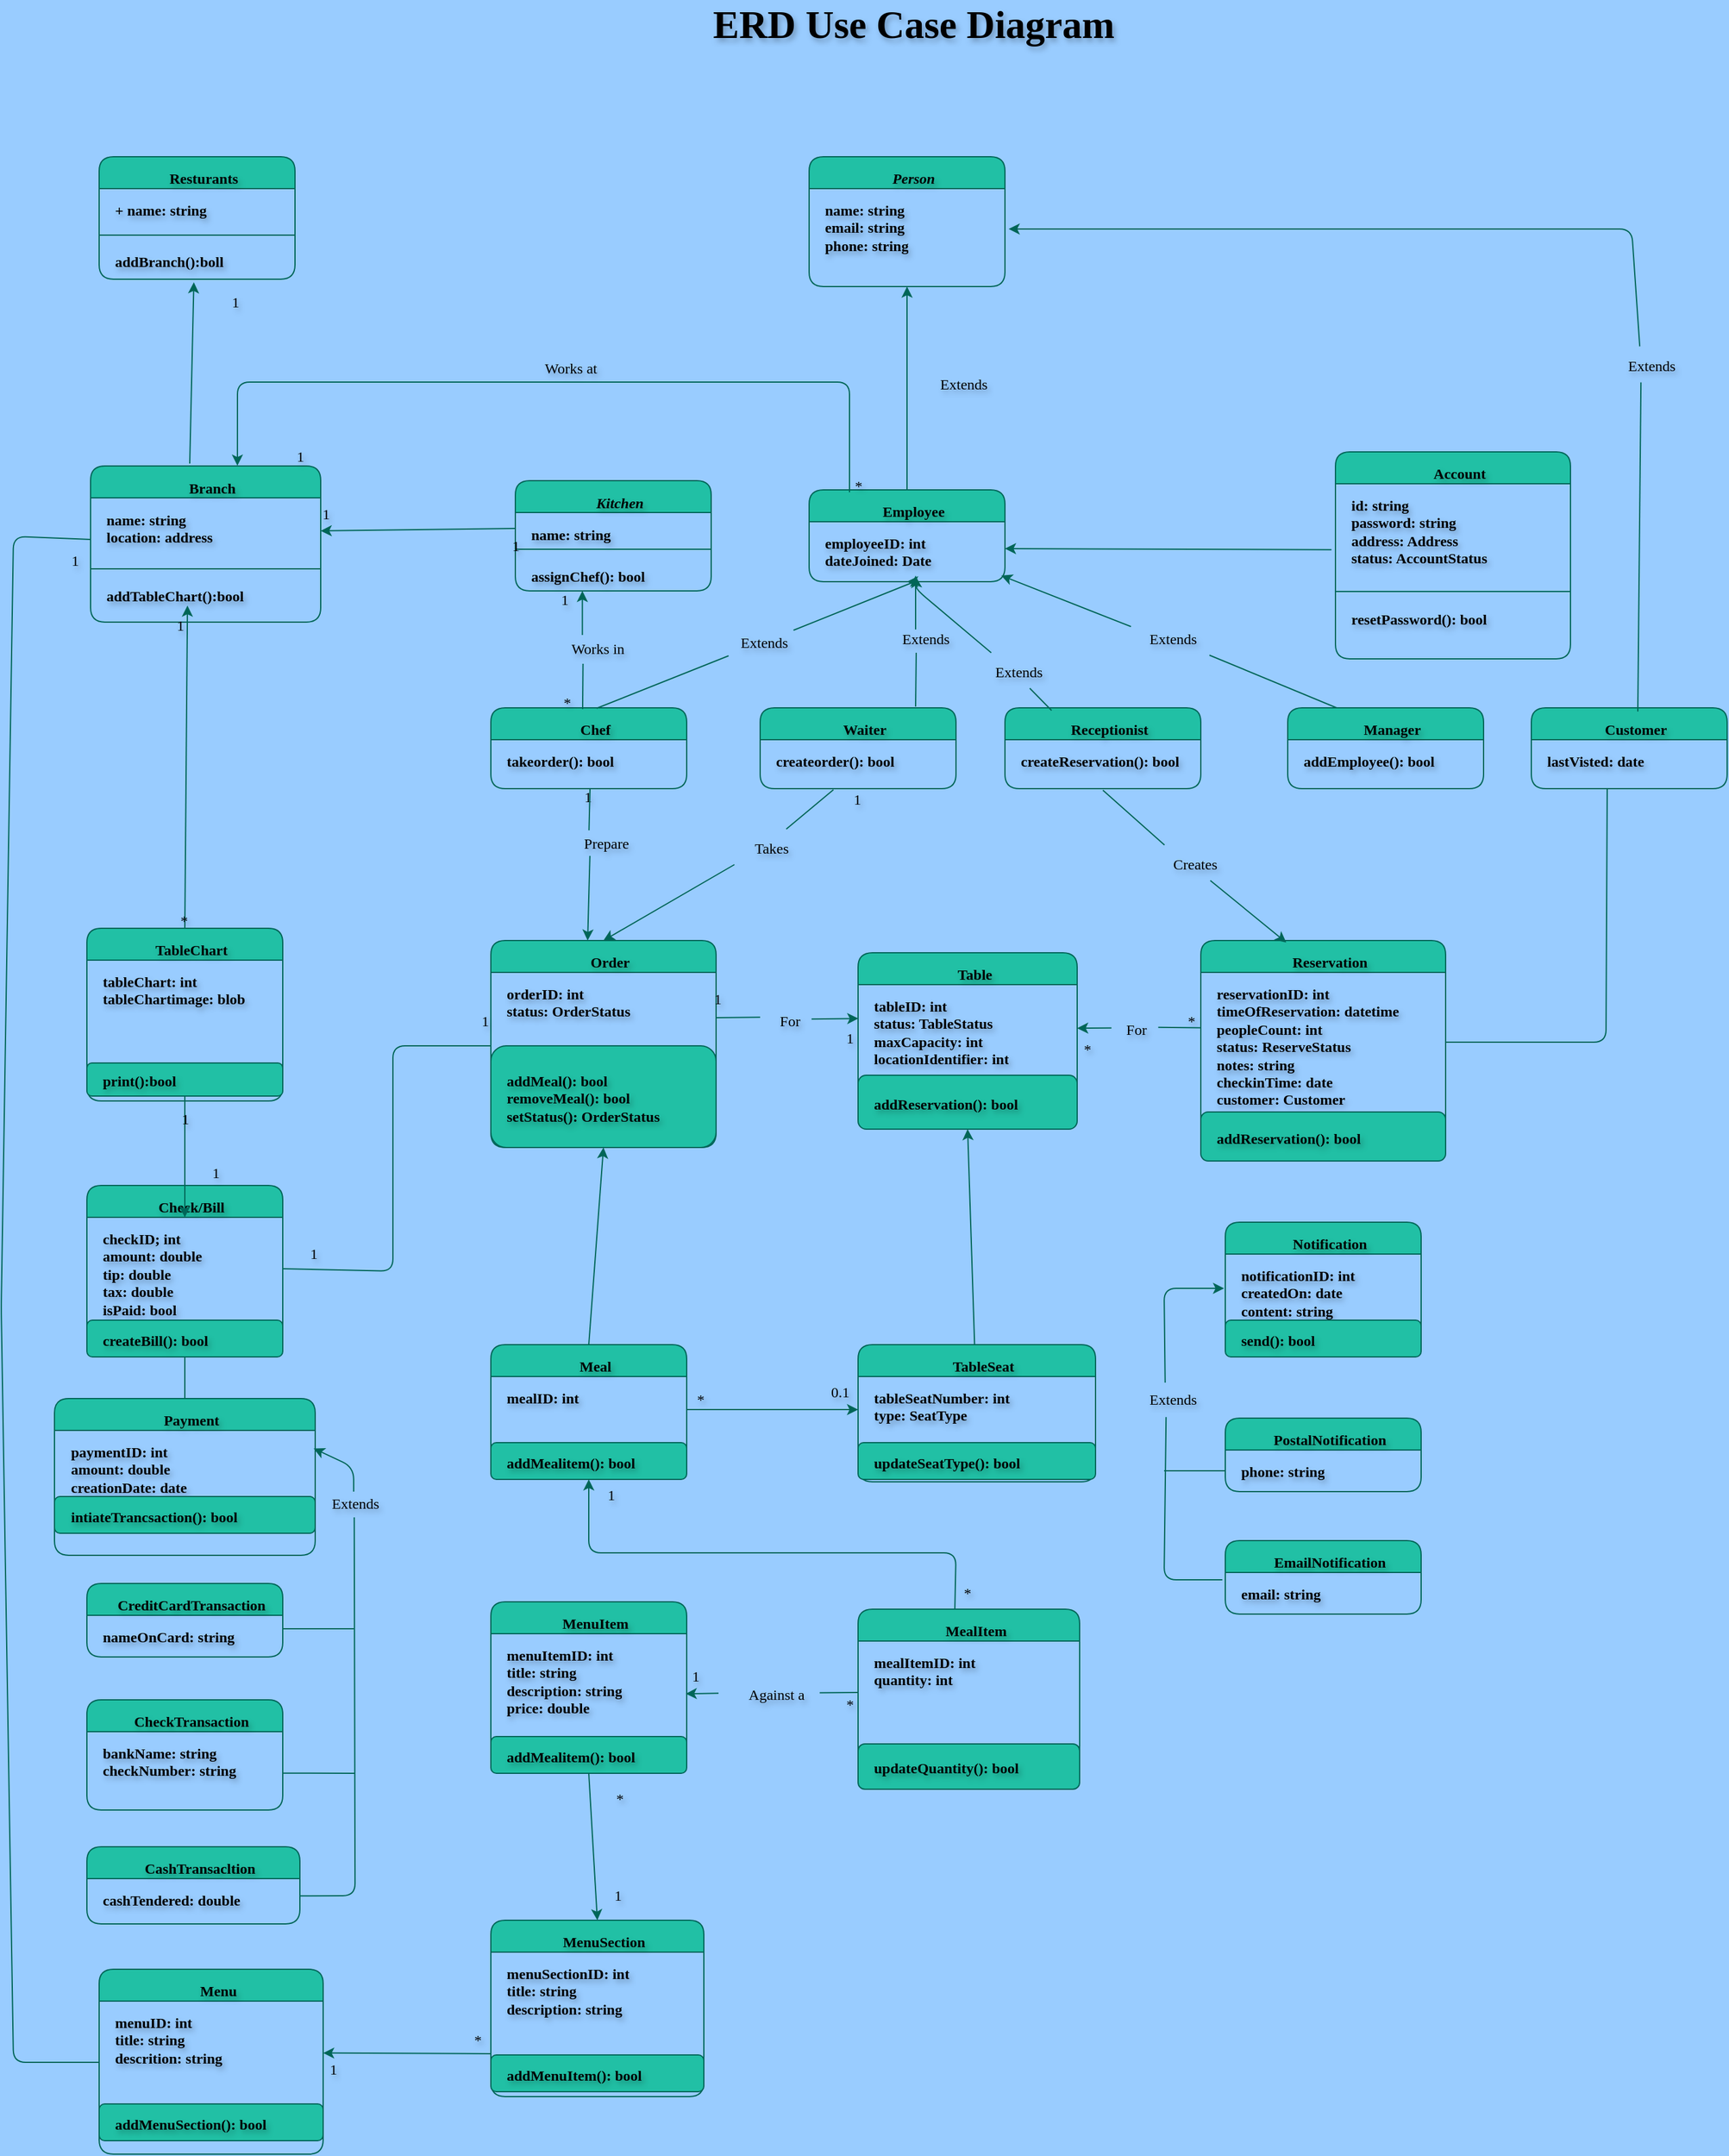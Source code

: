 <mxfile version="24.2.3" type="device">
  <diagram id="C5RBs43oDa-KdzZeNtuy" name="Page-1">
    <mxGraphModel dx="2025" dy="2214" grid="0" gridSize="10" guides="1" tooltips="1" connect="1" arrows="1" fold="1" page="1" pageScale="1" pageWidth="827" pageHeight="1169" background="#99CCFF" math="0" shadow="0">
      <root>
        <mxCell id="WIyWlLk6GJQsqaUBKTNV-0" />
        <mxCell id="WIyWlLk6GJQsqaUBKTNV-1" parent="WIyWlLk6GJQsqaUBKTNV-0" />
        <mxCell id="zkfFHV4jXpPFQw0GAbJ--0" value="Kitchen" style="swimlane;fontStyle=3;align=center;verticalAlign=top;childLayout=stackLayout;horizontal=1;startSize=26;horizontalStack=0;resizeParent=1;resizeLast=0;collapsible=1;marginBottom=0;rounded=1;shadow=0;strokeWidth=1;labelBackgroundColor=none;fillColor=#21C0A5;strokeColor=#006658;fontColor=#000000;fontFamily=Verdana;labelBorderColor=none;textShadow=1;html=1;spacingTop=3;spacing=3;spacingLeft=10;" parent="WIyWlLk6GJQsqaUBKTNV-1" vertex="1">
          <mxGeometry x="450" y="304.5" width="160" height="90" as="geometry">
            <mxRectangle x="230" y="140" width="160" height="26" as="alternateBounds" />
          </mxGeometry>
        </mxCell>
        <mxCell id="zkfFHV4jXpPFQw0GAbJ--1" value="name: string" style="text;align=left;verticalAlign=top;spacingLeft=10;spacingRight=4;overflow=hidden;rotatable=0;points=[[0,0.5],[1,0.5]];portConstraint=eastwest;fontStyle=1;labelBackgroundColor=none;fontColor=#000000;rounded=1;fontFamily=Verdana;labelBorderColor=none;textShadow=1;html=1;spacingTop=3;spacing=3;" parent="zkfFHV4jXpPFQw0GAbJ--0" vertex="1">
          <mxGeometry y="26" width="160" height="26" as="geometry" />
        </mxCell>
        <mxCell id="zkfFHV4jXpPFQw0GAbJ--4" value="" style="line;strokeWidth=1;align=left;verticalAlign=middle;spacingTop=3;spacingLeft=10;spacingRight=3;rotatable=0;labelPosition=right;points=[];portConstraint=eastwest;fontStyle=1;labelBackgroundColor=none;fillColor=#21C0A5;strokeColor=#006658;fontColor=#000000;rounded=1;fontFamily=Verdana;labelBorderColor=none;textShadow=1;html=1;spacing=3;" parent="zkfFHV4jXpPFQw0GAbJ--0" vertex="1">
          <mxGeometry y="52" width="160" height="8" as="geometry" />
        </mxCell>
        <mxCell id="zkfFHV4jXpPFQw0GAbJ--5" value="assignChef(): bool" style="text;align=left;verticalAlign=top;spacingLeft=10;spacingRight=4;overflow=hidden;rotatable=0;points=[[0,0.5],[1,0.5]];portConstraint=eastwest;fontStyle=1;labelBackgroundColor=none;fontColor=#000000;rounded=1;fontFamily=Verdana;labelBorderColor=none;textShadow=1;html=1;spacingTop=3;spacing=3;" parent="zkfFHV4jXpPFQw0GAbJ--0" vertex="1">
          <mxGeometry y="60" width="160" height="26" as="geometry" />
        </mxCell>
        <mxCell id="zkfFHV4jXpPFQw0GAbJ--6" value="TableChart" style="swimlane;fontStyle=1;align=center;verticalAlign=top;childLayout=stackLayout;horizontal=1;startSize=26;horizontalStack=0;resizeParent=1;resizeLast=0;collapsible=1;marginBottom=0;rounded=1;shadow=0;strokeWidth=1;labelBackgroundColor=none;fillColor=#21C0A5;strokeColor=#006658;fontColor=#000000;fontFamily=Verdana;labelBorderColor=none;textShadow=1;html=1;spacingTop=3;spacing=3;spacingLeft=10;" parent="WIyWlLk6GJQsqaUBKTNV-1" vertex="1">
          <mxGeometry x="100" y="670" width="160" height="141" as="geometry">
            <mxRectangle x="120" y="360" width="160" height="26" as="alternateBounds" />
          </mxGeometry>
        </mxCell>
        <mxCell id="zkfFHV4jXpPFQw0GAbJ--7" value="tableChart: int&lt;br&gt;tableChartimage: blob&lt;br&gt;" style="text;align=left;verticalAlign=top;spacingLeft=10;spacingRight=4;overflow=hidden;rotatable=0;points=[[0,0.5],[1,0.5]];portConstraint=eastwest;fontStyle=1;labelBackgroundColor=none;fontColor=#000000;rounded=1;fontFamily=Verdana;labelBorderColor=none;textShadow=1;html=1;spacingTop=3;spacing=3;" parent="zkfFHV4jXpPFQw0GAbJ--6" vertex="1">
          <mxGeometry y="26" width="160" height="84" as="geometry" />
        </mxCell>
        <mxCell id="jX0K1Ipz3QZNNp4KO0iQ-1" value="print():bool" style="rounded=1;align=left;fontStyle=1;labelBackgroundColor=none;fillColor=#21C0A5;strokeColor=#006658;fontColor=#000000;fontFamily=Verdana;labelBorderColor=none;textShadow=1;html=1;spacingTop=3;spacing=3;spacingLeft=10;" vertex="1" parent="zkfFHV4jXpPFQw0GAbJ--6">
          <mxGeometry y="110" width="160" height="27" as="geometry" />
        </mxCell>
        <mxCell id="jX0K1Ipz3QZNNp4KO0iQ-2" value="Branch" style="swimlane;fontStyle=1;align=center;verticalAlign=top;childLayout=stackLayout;horizontal=1;startSize=26;horizontalStack=0;resizeParent=1;resizeLast=0;collapsible=1;marginBottom=0;rounded=1;shadow=0;strokeWidth=1;labelBackgroundColor=none;fillColor=#21C0A5;strokeColor=#006658;fontColor=#000000;fontFamily=Verdana;labelBorderColor=none;textShadow=1;html=1;spacingTop=3;spacing=3;spacingLeft=10;" vertex="1" parent="WIyWlLk6GJQsqaUBKTNV-1">
          <mxGeometry x="103" y="292.5" width="188" height="127.5" as="geometry">
            <mxRectangle x="230" y="140" width="160" height="26" as="alternateBounds" />
          </mxGeometry>
        </mxCell>
        <mxCell id="jX0K1Ipz3QZNNp4KO0iQ-3" value="name: string&amp;nbsp;&lt;br&gt;location: address" style="text;align=left;verticalAlign=top;spacingLeft=10;spacingRight=4;overflow=hidden;rotatable=0;points=[[0,0.5],[1,0.5]];portConstraint=eastwest;fontStyle=1;labelBackgroundColor=none;fontColor=#000000;rounded=1;fontFamily=Verdana;labelBorderColor=none;textShadow=1;html=1;spacingTop=3;spacing=3;" vertex="1" parent="jX0K1Ipz3QZNNp4KO0iQ-2">
          <mxGeometry y="26" width="188" height="54" as="geometry" />
        </mxCell>
        <mxCell id="jX0K1Ipz3QZNNp4KO0iQ-6" value="" style="line;strokeWidth=1;align=left;verticalAlign=middle;spacingTop=3;spacingLeft=10;spacingRight=3;rotatable=0;labelPosition=right;points=[];portConstraint=eastwest;fontStyle=1;labelBackgroundColor=none;fillColor=#21C0A5;strokeColor=#006658;fontColor=#000000;rounded=1;fontFamily=Verdana;labelBorderColor=none;textShadow=1;html=1;spacing=3;" vertex="1" parent="jX0K1Ipz3QZNNp4KO0iQ-2">
          <mxGeometry y="80" width="188" height="8" as="geometry" />
        </mxCell>
        <mxCell id="jX0K1Ipz3QZNNp4KO0iQ-7" value="addTableChart():bool" style="text;align=left;verticalAlign=top;spacingLeft=10;spacingRight=4;overflow=hidden;rotatable=0;points=[[0,0.5],[1,0.5]];portConstraint=eastwest;fontStyle=1;labelBackgroundColor=none;fontColor=#000000;rounded=1;fontFamily=Verdana;labelBorderColor=none;textShadow=1;html=1;spacingTop=3;spacing=3;" vertex="1" parent="jX0K1Ipz3QZNNp4KO0iQ-2">
          <mxGeometry y="88" width="188" height="26" as="geometry" />
        </mxCell>
        <mxCell id="jX0K1Ipz3QZNNp4KO0iQ-21" value="Person" style="swimlane;fontStyle=3;align=center;verticalAlign=top;childLayout=stackLayout;horizontal=1;startSize=26;horizontalStack=0;resizeParent=1;resizeLast=0;collapsible=1;marginBottom=0;rounded=1;shadow=0;strokeWidth=1;labelBackgroundColor=none;fillColor=#21C0A5;strokeColor=#006658;fontColor=#000000;fontFamily=Verdana;labelBorderColor=none;textShadow=1;html=1;spacingTop=3;spacing=3;spacingLeft=10;" vertex="1" parent="WIyWlLk6GJQsqaUBKTNV-1">
          <mxGeometry x="690" y="40" width="160" height="106" as="geometry">
            <mxRectangle x="300" y="180" width="160" height="26" as="alternateBounds" />
          </mxGeometry>
        </mxCell>
        <mxCell id="jX0K1Ipz3QZNNp4KO0iQ-22" value="name: string&lt;br&gt;email: string&lt;br&gt;phone: string" style="text;align=left;verticalAlign=top;spacingLeft=10;spacingRight=4;overflow=hidden;rotatable=0;points=[[0,0.5],[1,0.5]];portConstraint=eastwest;fontStyle=1;labelBackgroundColor=none;fontColor=#000000;rounded=1;fontFamily=Verdana;labelBorderColor=none;textShadow=1;html=1;spacingTop=3;spacing=3;" vertex="1" parent="jX0K1Ipz3QZNNp4KO0iQ-21">
          <mxGeometry y="26" width="160" height="80" as="geometry" />
        </mxCell>
        <mxCell id="jX0K1Ipz3QZNNp4KO0iQ-24" value="" style="line;strokeWidth=1;align=left;verticalAlign=middle;spacingTop=3;spacingLeft=10;spacingRight=3;rotatable=0;labelPosition=right;points=[];portConstraint=eastwest;fontStyle=1;labelBackgroundColor=none;fillColor=#21C0A5;strokeColor=#006658;fontColor=#000000;rounded=1;fontFamily=Verdana;labelBorderColor=none;textShadow=1;html=1;spacing=3;" vertex="1" parent="jX0K1Ipz3QZNNp4KO0iQ-21">
          <mxGeometry y="106" width="160" as="geometry" />
        </mxCell>
        <mxCell id="jX0K1Ipz3QZNNp4KO0iQ-28" value="Resturants" style="swimlane;fontStyle=1;align=center;verticalAlign=top;childLayout=stackLayout;horizontal=1;startSize=26;horizontalStack=0;resizeParent=1;resizeLast=0;collapsible=1;marginBottom=0;rounded=1;shadow=0;strokeWidth=1;labelBackgroundColor=none;fillColor=#21C0A5;strokeColor=#006658;fontColor=#000000;fontFamily=Verdana;labelBorderColor=none;textShadow=1;html=1;spacingTop=3;spacing=3;spacingLeft=10;" vertex="1" parent="WIyWlLk6GJQsqaUBKTNV-1">
          <mxGeometry x="110" y="40" width="160" height="100" as="geometry">
            <mxRectangle x="80" y="180" width="160" height="26" as="alternateBounds" />
          </mxGeometry>
        </mxCell>
        <mxCell id="jX0K1Ipz3QZNNp4KO0iQ-30" value="+ name: string" style="text;align=left;verticalAlign=top;spacingLeft=10;spacingRight=4;overflow=hidden;rotatable=0;points=[[0,0.5],[1,0.5]];portConstraint=eastwest;rounded=1;shadow=0;fontStyle=1;labelBackgroundColor=none;fontColor=#000000;fontFamily=Verdana;labelBorderColor=none;textShadow=1;html=1;spacingTop=3;spacing=3;" vertex="1" parent="jX0K1Ipz3QZNNp4KO0iQ-28">
          <mxGeometry y="26" width="160" height="34" as="geometry" />
        </mxCell>
        <mxCell id="jX0K1Ipz3QZNNp4KO0iQ-31" value="" style="line;strokeWidth=1;align=left;verticalAlign=middle;spacingTop=3;spacingLeft=10;spacingRight=3;rotatable=0;labelPosition=right;points=[];portConstraint=eastwest;fontStyle=1;labelBackgroundColor=none;fillColor=#21C0A5;strokeColor=#006658;fontColor=#000000;rounded=1;fontFamily=Verdana;labelBorderColor=none;textShadow=1;html=1;spacing=3;" vertex="1" parent="jX0K1Ipz3QZNNp4KO0iQ-28">
          <mxGeometry y="60" width="160" height="8" as="geometry" />
        </mxCell>
        <mxCell id="jX0K1Ipz3QZNNp4KO0iQ-32" value="addBranch():boll" style="text;align=left;verticalAlign=top;spacingLeft=10;spacingRight=4;overflow=hidden;rotatable=0;points=[[0,0.5],[1,0.5]];portConstraint=eastwest;fontStyle=1;labelBackgroundColor=none;fontColor=#000000;rounded=1;fontFamily=Verdana;labelBorderColor=none;textShadow=1;html=1;spacingTop=3;spacing=3;" vertex="1" parent="jX0K1Ipz3QZNNp4KO0iQ-28">
          <mxGeometry y="68" width="160" height="32" as="geometry" />
        </mxCell>
        <mxCell id="jX0K1Ipz3QZNNp4KO0iQ-41" value="Account" style="swimlane;fontStyle=1;align=center;verticalAlign=top;childLayout=stackLayout;horizontal=1;startSize=26;horizontalStack=0;resizeParent=1;resizeLast=0;collapsible=1;marginBottom=0;rounded=1;shadow=0;strokeWidth=1;labelBackgroundColor=none;fillColor=#21C0A5;strokeColor=#006658;fontColor=#000000;fontFamily=Verdana;labelBorderColor=none;textShadow=1;html=1;spacingTop=3;spacing=3;spacingLeft=10;" vertex="1" parent="WIyWlLk6GJQsqaUBKTNV-1">
          <mxGeometry x="1120" y="281" width="192" height="169" as="geometry">
            <mxRectangle x="300" y="180" width="160" height="26" as="alternateBounds" />
          </mxGeometry>
        </mxCell>
        <mxCell id="jX0K1Ipz3QZNNp4KO0iQ-42" value="id: string&lt;br&gt;password: string&lt;br&gt;address: Address&lt;br&gt;status: AccountStatus" style="text;align=left;verticalAlign=top;spacingLeft=10;spacingRight=4;overflow=hidden;rotatable=0;points=[[0,0.5],[1,0.5]];portConstraint=eastwest;fontStyle=1;labelBackgroundColor=none;fontColor=#000000;rounded=1;fontFamily=Verdana;labelBorderColor=none;textShadow=1;html=1;spacingTop=3;spacing=3;" vertex="1" parent="jX0K1Ipz3QZNNp4KO0iQ-41">
          <mxGeometry y="26" width="192" height="84" as="geometry" />
        </mxCell>
        <mxCell id="jX0K1Ipz3QZNNp4KO0iQ-44" value="" style="line;strokeWidth=1;align=left;verticalAlign=middle;spacingTop=3;spacingLeft=10;spacingRight=3;rotatable=0;labelPosition=right;points=[];portConstraint=eastwest;fontStyle=1;labelBackgroundColor=none;fillColor=#21C0A5;strokeColor=#006658;fontColor=#000000;rounded=1;fontFamily=Verdana;labelBorderColor=none;textShadow=1;html=1;spacing=3;" vertex="1" parent="jX0K1Ipz3QZNNp4KO0iQ-41">
          <mxGeometry y="110" width="192" height="8" as="geometry" />
        </mxCell>
        <mxCell id="jX0K1Ipz3QZNNp4KO0iQ-47" value="resetPassword(): bool" style="text;align=left;verticalAlign=middle;rounded=1;fontFamily=Verdana;fontSize=12;fontStyle=1;labelBackgroundColor=none;fontColor=#000000;labelBorderColor=none;textShadow=1;html=1;spacingTop=3;spacing=3;spacingLeft=10;" vertex="1" parent="jX0K1Ipz3QZNNp4KO0iQ-41">
          <mxGeometry y="118" width="192" height="35" as="geometry" />
        </mxCell>
        <mxCell id="jX0K1Ipz3QZNNp4KO0iQ-62" value="Check/Bill" style="swimlane;fontStyle=1;align=center;verticalAlign=top;childLayout=stackLayout;horizontal=1;startSize=26;horizontalStack=0;resizeParent=1;resizeLast=0;collapsible=1;marginBottom=0;rounded=1;shadow=0;strokeWidth=1;labelBackgroundColor=none;fillColor=#21C0A5;strokeColor=#006658;fontColor=#000000;fontFamily=Verdana;labelBorderColor=none;textShadow=1;html=1;spacingTop=3;spacing=3;spacingLeft=10;" vertex="1" parent="WIyWlLk6GJQsqaUBKTNV-1">
          <mxGeometry x="100" y="880" width="160" height="140" as="geometry">
            <mxRectangle x="120" y="360" width="160" height="26" as="alternateBounds" />
          </mxGeometry>
        </mxCell>
        <mxCell id="jX0K1Ipz3QZNNp4KO0iQ-63" value="checkID; int&lt;br&gt;amount: double&lt;br&gt;tip: double&lt;br&gt;tax: double&lt;br&gt;isPaid: bool" style="text;align=left;verticalAlign=top;spacingLeft=10;spacingRight=4;overflow=hidden;rotatable=0;points=[[0,0.5],[1,0.5]];portConstraint=eastwest;fontStyle=1;labelBackgroundColor=none;fontColor=#000000;rounded=1;fontFamily=Verdana;labelBorderColor=none;textShadow=1;html=1;spacingTop=3;spacing=3;" vertex="1" parent="jX0K1Ipz3QZNNp4KO0iQ-62">
          <mxGeometry y="26" width="160" height="84" as="geometry" />
        </mxCell>
        <mxCell id="jX0K1Ipz3QZNNp4KO0iQ-64" value="createBill(): bool" style="rounded=1;align=left;fontStyle=1;labelBackgroundColor=none;fillColor=#21C0A5;strokeColor=#006658;fontColor=#000000;fontFamily=Verdana;labelBorderColor=none;textShadow=1;html=1;spacingTop=3;spacing=3;spacingLeft=10;" vertex="1" parent="jX0K1Ipz3QZNNp4KO0iQ-62">
          <mxGeometry y="110" width="160" height="30" as="geometry" />
        </mxCell>
        <mxCell id="jX0K1Ipz3QZNNp4KO0iQ-65" value="Order" style="swimlane;fontStyle=1;align=center;verticalAlign=top;childLayout=stackLayout;horizontal=1;startSize=26;horizontalStack=0;resizeParent=1;resizeLast=0;collapsible=1;marginBottom=0;rounded=1;shadow=0;strokeWidth=1;labelBackgroundColor=none;fillColor=#21C0A5;strokeColor=#006658;fontColor=#000000;fontFamily=Verdana;labelBorderColor=none;textShadow=1;html=1;spacingTop=3;spacing=3;spacingLeft=10;" vertex="1" parent="WIyWlLk6GJQsqaUBKTNV-1">
          <mxGeometry x="430" y="680" width="184" height="169" as="geometry">
            <mxRectangle x="120" y="360" width="160" height="26" as="alternateBounds" />
          </mxGeometry>
        </mxCell>
        <mxCell id="jX0K1Ipz3QZNNp4KO0iQ-66" value="orderID: int&lt;br&gt;status: OrderStatus" style="text;align=left;verticalAlign=top;spacingLeft=10;spacingRight=4;overflow=hidden;rotatable=0;points=[[0,0.5],[1,0.5]];portConstraint=eastwest;fontStyle=1;labelBackgroundColor=none;fontColor=#000000;rounded=1;fontFamily=Verdana;labelBorderColor=none;textShadow=1;html=1;spacingTop=3;spacing=3;" vertex="1" parent="jX0K1Ipz3QZNNp4KO0iQ-65">
          <mxGeometry y="26" width="184" height="60" as="geometry" />
        </mxCell>
        <mxCell id="jX0K1Ipz3QZNNp4KO0iQ-67" value="addMeal(): bool&lt;br&gt;removeMeal(): bool&lt;br&gt;setStatus(): OrderStatus" style="rounded=1;align=left;fontStyle=1;labelBackgroundColor=none;fillColor=#21C0A5;strokeColor=#006658;fontColor=#000000;fontFamily=Verdana;labelBorderColor=none;textShadow=1;html=1;spacingTop=3;spacing=3;spacingLeft=10;" vertex="1" parent="jX0K1Ipz3QZNNp4KO0iQ-65">
          <mxGeometry y="86" width="184" height="83" as="geometry" />
        </mxCell>
        <mxCell id="jX0K1Ipz3QZNNp4KO0iQ-68" value="Table" style="swimlane;fontStyle=1;align=center;verticalAlign=top;childLayout=stackLayout;horizontal=1;startSize=26;horizontalStack=0;resizeParent=1;resizeLast=0;collapsible=1;marginBottom=0;rounded=1;shadow=0;strokeWidth=1;labelBackgroundColor=none;fillColor=#21C0A5;strokeColor=#006658;fontColor=#000000;fontFamily=Verdana;labelBorderColor=none;textShadow=1;html=1;spacingTop=3;spacing=3;spacingLeft=10;" vertex="1" parent="WIyWlLk6GJQsqaUBKTNV-1">
          <mxGeometry x="730" y="690" width="179" height="144" as="geometry">
            <mxRectangle x="120" y="360" width="160" height="26" as="alternateBounds" />
          </mxGeometry>
        </mxCell>
        <mxCell id="jX0K1Ipz3QZNNp4KO0iQ-69" value="tableID: int&lt;br&gt;status: TableStatus&lt;br&gt;maxCapacity: int&amp;nbsp;&lt;br&gt;locationIdentifier: int" style="text;align=left;verticalAlign=top;spacingLeft=10;spacingRight=4;overflow=hidden;rotatable=0;points=[[0,0.5],[1,0.5]];portConstraint=eastwest;fontStyle=1;labelBackgroundColor=none;fontColor=#000000;rounded=1;fontFamily=Verdana;labelBorderColor=none;textShadow=1;html=1;spacingTop=3;spacing=3;" vertex="1" parent="jX0K1Ipz3QZNNp4KO0iQ-68">
          <mxGeometry y="26" width="179" height="74" as="geometry" />
        </mxCell>
        <mxCell id="jX0K1Ipz3QZNNp4KO0iQ-70" value="addReservation(): bool" style="rounded=1;align=left;fontStyle=1;labelBackgroundColor=none;fillColor=#21C0A5;strokeColor=#006658;fontColor=#000000;fontFamily=Verdana;labelBorderColor=none;textShadow=1;html=1;spacingTop=3;spacing=3;spacingLeft=10;" vertex="1" parent="jX0K1Ipz3QZNNp4KO0iQ-68">
          <mxGeometry y="100" width="179" height="44" as="geometry" />
        </mxCell>
        <mxCell id="jX0K1Ipz3QZNNp4KO0iQ-72" value="Reservation" style="swimlane;fontStyle=1;align=center;verticalAlign=top;childLayout=stackLayout;horizontal=1;startSize=26;horizontalStack=0;resizeParent=1;resizeLast=0;collapsible=1;marginBottom=0;rounded=1;shadow=0;strokeWidth=1;labelBackgroundColor=none;fillColor=#21C0A5;strokeColor=#006658;fontColor=#000000;fontFamily=Verdana;labelBorderColor=none;textShadow=1;html=1;spacingTop=3;spacing=3;spacingLeft=10;" vertex="1" parent="WIyWlLk6GJQsqaUBKTNV-1">
          <mxGeometry x="1010" y="680" width="200" height="180" as="geometry">
            <mxRectangle x="120" y="360" width="160" height="26" as="alternateBounds" />
          </mxGeometry>
        </mxCell>
        <mxCell id="jX0K1Ipz3QZNNp4KO0iQ-73" value="reservationID: int&lt;br&gt;timeOfReservation: datetime&lt;br&gt;peopleCount: int&lt;br&gt;status: ReserveStatus&lt;br&gt;notes: string&lt;br&gt;checkinTime: date&lt;br&gt;customer: Customer" style="text;align=left;verticalAlign=top;spacingLeft=10;spacingRight=4;overflow=hidden;rotatable=0;points=[[0,0.5],[1,0.5]];portConstraint=eastwest;fontStyle=1;labelBackgroundColor=none;fontColor=#000000;rounded=1;fontFamily=Verdana;labelBorderColor=none;textShadow=1;html=1;spacingTop=3;spacing=3;" vertex="1" parent="jX0K1Ipz3QZNNp4KO0iQ-72">
          <mxGeometry y="26" width="200" height="114" as="geometry" />
        </mxCell>
        <mxCell id="jX0K1Ipz3QZNNp4KO0iQ-74" value="addReservation(): bool" style="rounded=1;align=left;fontStyle=1;labelBackgroundColor=none;fillColor=#21C0A5;strokeColor=#006658;fontColor=#000000;fontFamily=Verdana;labelBorderColor=none;textShadow=1;html=1;spacingTop=3;spacing=3;spacingLeft=10;" vertex="1" parent="jX0K1Ipz3QZNNp4KO0iQ-72">
          <mxGeometry y="140" width="200" height="40" as="geometry" />
        </mxCell>
        <mxCell id="jX0K1Ipz3QZNNp4KO0iQ-75" value="Payment" style="swimlane;fontStyle=1;align=center;verticalAlign=top;childLayout=stackLayout;horizontal=1;startSize=26;horizontalStack=0;resizeParent=1;resizeLast=0;collapsible=1;marginBottom=0;rounded=1;shadow=0;strokeWidth=1;labelBackgroundColor=none;fillColor=#21C0A5;strokeColor=#006658;fontColor=#000000;fontFamily=Verdana;labelBorderColor=none;textShadow=1;html=1;spacingTop=3;spacing=3;spacingLeft=10;" vertex="1" parent="WIyWlLk6GJQsqaUBKTNV-1">
          <mxGeometry x="73.5" y="1054" width="213" height="128" as="geometry">
            <mxRectangle x="120" y="360" width="160" height="26" as="alternateBounds" />
          </mxGeometry>
        </mxCell>
        <mxCell id="jX0K1Ipz3QZNNp4KO0iQ-76" value="paymentID: int&lt;br&gt;amount: double&lt;br&gt;creationDate: date" style="text;align=left;verticalAlign=top;spacingLeft=10;spacingRight=4;overflow=hidden;rotatable=0;points=[[0,0.5],[1,0.5]];portConstraint=eastwest;fontStyle=1;labelBackgroundColor=none;fontColor=#000000;rounded=1;fontFamily=Verdana;labelBorderColor=none;textShadow=1;html=1;spacingTop=3;spacing=3;" vertex="1" parent="jX0K1Ipz3QZNNp4KO0iQ-75">
          <mxGeometry y="26" width="213" height="54" as="geometry" />
        </mxCell>
        <mxCell id="jX0K1Ipz3QZNNp4KO0iQ-77" value="intiateTrancsaction(): bool" style="rounded=1;align=left;fontStyle=1;labelBackgroundColor=none;fillColor=#21C0A5;strokeColor=#006658;fontColor=#000000;fontFamily=Verdana;labelBorderColor=none;textShadow=1;html=1;spacingTop=3;spacing=3;spacingLeft=10;" vertex="1" parent="jX0K1Ipz3QZNNp4KO0iQ-75">
          <mxGeometry y="80" width="213" height="30" as="geometry" />
        </mxCell>
        <mxCell id="jX0K1Ipz3QZNNp4KO0iQ-78" value="Meal" style="swimlane;fontStyle=1;align=center;verticalAlign=top;childLayout=stackLayout;horizontal=1;startSize=26;horizontalStack=0;resizeParent=1;resizeLast=0;collapsible=1;marginBottom=0;rounded=1;shadow=0;strokeWidth=1;labelBackgroundColor=none;fillColor=#21C0A5;strokeColor=#006658;fontColor=#000000;fontFamily=Verdana;labelBorderColor=none;textShadow=1;html=1;spacingTop=3;spacing=3;spacingLeft=10;" vertex="1" parent="WIyWlLk6GJQsqaUBKTNV-1">
          <mxGeometry x="430" y="1010" width="160" height="110" as="geometry">
            <mxRectangle x="120" y="360" width="160" height="26" as="alternateBounds" />
          </mxGeometry>
        </mxCell>
        <mxCell id="jX0K1Ipz3QZNNp4KO0iQ-79" value="mealID: int&lt;br&gt;" style="text;align=left;verticalAlign=top;spacingLeft=10;spacingRight=4;overflow=hidden;rotatable=0;points=[[0,0.5],[1,0.5]];portConstraint=eastwest;fontStyle=1;labelBackgroundColor=none;fontColor=#000000;rounded=1;fontFamily=Verdana;labelBorderColor=none;textShadow=1;html=1;spacingTop=3;spacing=3;" vertex="1" parent="jX0K1Ipz3QZNNp4KO0iQ-78">
          <mxGeometry y="26" width="160" height="54" as="geometry" />
        </mxCell>
        <mxCell id="jX0K1Ipz3QZNNp4KO0iQ-80" value="addMealitem(): bool" style="rounded=1;align=left;fontStyle=1;labelBackgroundColor=none;fillColor=#21C0A5;strokeColor=#006658;fontColor=#000000;fontFamily=Verdana;labelBorderColor=none;textShadow=1;html=1;spacingTop=3;spacing=3;spacingLeft=10;" vertex="1" parent="jX0K1Ipz3QZNNp4KO0iQ-78">
          <mxGeometry y="80" width="160" height="30" as="geometry" />
        </mxCell>
        <mxCell id="jX0K1Ipz3QZNNp4KO0iQ-81" value="TableSeat" style="swimlane;fontStyle=1;align=center;verticalAlign=top;childLayout=stackLayout;horizontal=1;startSize=26;horizontalStack=0;resizeParent=1;resizeLast=0;collapsible=1;marginBottom=0;rounded=1;shadow=0;strokeWidth=1;labelBackgroundColor=none;fillColor=#21C0A5;strokeColor=#006658;fontColor=#000000;fontFamily=Verdana;labelBorderColor=none;textShadow=1;html=1;spacingTop=3;spacing=3;spacingLeft=10;" vertex="1" parent="WIyWlLk6GJQsqaUBKTNV-1">
          <mxGeometry x="730" y="1010" width="194" height="112" as="geometry">
            <mxRectangle x="120" y="360" width="160" height="26" as="alternateBounds" />
          </mxGeometry>
        </mxCell>
        <mxCell id="jX0K1Ipz3QZNNp4KO0iQ-82" value="tableSeatNumber: int&lt;br&gt;type: SeatType" style="text;align=left;verticalAlign=top;spacingLeft=10;spacingRight=4;overflow=hidden;rotatable=0;points=[[0,0.5],[1,0.5]];portConstraint=eastwest;fontStyle=1;labelBackgroundColor=none;fontColor=#000000;rounded=1;fontFamily=Verdana;labelBorderColor=none;textShadow=1;html=1;spacingTop=3;spacing=3;" vertex="1" parent="jX0K1Ipz3QZNNp4KO0iQ-81">
          <mxGeometry y="26" width="194" height="54" as="geometry" />
        </mxCell>
        <mxCell id="jX0K1Ipz3QZNNp4KO0iQ-83" value="updateSeatType(): bool" style="rounded=1;align=left;fontStyle=1;labelBackgroundColor=none;fillColor=#21C0A5;strokeColor=#006658;fontColor=#000000;fontFamily=Verdana;labelBorderColor=none;textShadow=1;html=1;spacingTop=3;spacing=3;spacingLeft=10;" vertex="1" parent="jX0K1Ipz3QZNNp4KO0iQ-81">
          <mxGeometry y="80" width="194" height="30" as="geometry" />
        </mxCell>
        <mxCell id="jX0K1Ipz3QZNNp4KO0iQ-84" value="Notification" style="swimlane;fontStyle=1;align=center;verticalAlign=top;childLayout=stackLayout;horizontal=1;startSize=26;horizontalStack=0;resizeParent=1;resizeLast=0;collapsible=1;marginBottom=0;rounded=1;shadow=0;strokeWidth=1;labelBackgroundColor=none;fillColor=#21C0A5;strokeColor=#006658;fontColor=#000000;fontFamily=Verdana;labelBorderColor=none;textShadow=1;html=1;spacingTop=3;spacing=3;spacingLeft=10;" vertex="1" parent="WIyWlLk6GJQsqaUBKTNV-1">
          <mxGeometry x="1030" y="910" width="160" height="110" as="geometry">
            <mxRectangle x="120" y="360" width="160" height="26" as="alternateBounds" />
          </mxGeometry>
        </mxCell>
        <mxCell id="jX0K1Ipz3QZNNp4KO0iQ-85" value="notificationID: int&lt;br&gt;createdOn: date&lt;br&gt;content: string" style="text;align=left;verticalAlign=top;spacingLeft=10;spacingRight=4;overflow=hidden;rotatable=0;points=[[0,0.5],[1,0.5]];portConstraint=eastwest;fontStyle=1;labelBackgroundColor=none;fontColor=#000000;rounded=1;fontFamily=Verdana;labelBorderColor=none;textShadow=1;html=1;spacingTop=3;spacing=3;" vertex="1" parent="jX0K1Ipz3QZNNp4KO0iQ-84">
          <mxGeometry y="26" width="160" height="54" as="geometry" />
        </mxCell>
        <mxCell id="jX0K1Ipz3QZNNp4KO0iQ-86" value="send(): bool" style="rounded=1;align=left;fontStyle=1;labelBackgroundColor=none;fillColor=#21C0A5;strokeColor=#006658;fontColor=#000000;fontFamily=Verdana;labelBorderColor=none;textShadow=1;html=1;spacingTop=3;spacing=3;spacingLeft=10;" vertex="1" parent="jX0K1Ipz3QZNNp4KO0iQ-84">
          <mxGeometry y="80" width="160" height="30" as="geometry" />
        </mxCell>
        <mxCell id="jX0K1Ipz3QZNNp4KO0iQ-87" value="MenuItem" style="swimlane;fontStyle=1;align=center;verticalAlign=top;childLayout=stackLayout;horizontal=1;startSize=26;horizontalStack=0;resizeParent=1;resizeLast=0;collapsible=1;marginBottom=0;rounded=1;shadow=0;strokeWidth=1;labelBackgroundColor=none;fillColor=#21C0A5;strokeColor=#006658;fontColor=#000000;fontFamily=Verdana;labelBorderColor=none;textShadow=1;html=1;spacingTop=3;spacing=3;spacingLeft=10;" vertex="1" parent="WIyWlLk6GJQsqaUBKTNV-1">
          <mxGeometry x="430" y="1220" width="160" height="140" as="geometry">
            <mxRectangle x="120" y="360" width="160" height="26" as="alternateBounds" />
          </mxGeometry>
        </mxCell>
        <mxCell id="jX0K1Ipz3QZNNp4KO0iQ-88" value="menuItemID: int&lt;br&gt;title: string&lt;br&gt;description: string&lt;br&gt;price: double" style="text;align=left;verticalAlign=top;spacingLeft=10;spacingRight=4;overflow=hidden;rotatable=0;points=[[0,0.5],[1,0.5]];portConstraint=eastwest;fontStyle=1;labelBackgroundColor=none;fontColor=#000000;rounded=1;fontFamily=Verdana;labelBorderColor=none;textShadow=1;html=1;spacingTop=3;spacing=3;" vertex="1" parent="jX0K1Ipz3QZNNp4KO0iQ-87">
          <mxGeometry y="26" width="160" height="84" as="geometry" />
        </mxCell>
        <mxCell id="jX0K1Ipz3QZNNp4KO0iQ-89" value="addMealitem(): bool" style="rounded=1;align=left;fontStyle=1;labelBackgroundColor=none;fillColor=#21C0A5;strokeColor=#006658;fontColor=#000000;fontFamily=Verdana;labelBorderColor=none;textShadow=1;html=1;spacingTop=3;spacing=3;spacingLeft=10;" vertex="1" parent="jX0K1Ipz3QZNNp4KO0iQ-87">
          <mxGeometry y="110" width="160" height="30" as="geometry" />
        </mxCell>
        <mxCell id="jX0K1Ipz3QZNNp4KO0iQ-91" value="MealItem" style="swimlane;fontStyle=1;align=center;verticalAlign=top;childLayout=stackLayout;horizontal=1;startSize=26;horizontalStack=0;resizeParent=1;resizeLast=0;collapsible=1;marginBottom=0;rounded=1;shadow=0;strokeWidth=1;labelBackgroundColor=none;fillColor=#21C0A5;strokeColor=#006658;fontColor=#000000;fontFamily=Verdana;labelBorderColor=none;textShadow=1;html=1;spacingTop=3;spacing=3;spacingLeft=10;" vertex="1" parent="WIyWlLk6GJQsqaUBKTNV-1">
          <mxGeometry x="730" y="1226" width="181" height="147" as="geometry">
            <mxRectangle x="120" y="360" width="160" height="26" as="alternateBounds" />
          </mxGeometry>
        </mxCell>
        <mxCell id="jX0K1Ipz3QZNNp4KO0iQ-92" value="mealItemID: int&lt;br&gt;quantity: int" style="text;align=left;verticalAlign=top;spacingLeft=10;spacingRight=4;overflow=hidden;rotatable=0;points=[[0,0.5],[1,0.5]];portConstraint=eastwest;fontStyle=1;labelBackgroundColor=none;fontColor=#000000;rounded=1;fontFamily=Verdana;labelBorderColor=none;textShadow=1;html=1;spacingTop=3;spacing=3;" vertex="1" parent="jX0K1Ipz3QZNNp4KO0iQ-91">
          <mxGeometry y="26" width="181" height="84" as="geometry" />
        </mxCell>
        <mxCell id="jX0K1Ipz3QZNNp4KO0iQ-93" value="updateQuantity(): bool" style="rounded=1;align=left;fontStyle=1;labelBackgroundColor=none;fillColor=#21C0A5;strokeColor=#006658;fontColor=#000000;fontFamily=Verdana;labelBorderColor=none;textShadow=1;html=1;spacingTop=3;spacing=3;spacingLeft=10;" vertex="1" parent="jX0K1Ipz3QZNNp4KO0iQ-91">
          <mxGeometry y="110" width="181" height="37" as="geometry" />
        </mxCell>
        <mxCell id="jX0K1Ipz3QZNNp4KO0iQ-94" value="PostalNotification" style="swimlane;fontStyle=1;align=center;verticalAlign=top;childLayout=stackLayout;horizontal=1;startSize=26;horizontalStack=0;resizeParent=1;resizeLast=0;collapsible=1;marginBottom=0;rounded=1;shadow=0;strokeWidth=1;labelBackgroundColor=none;fillColor=#21C0A5;strokeColor=#006658;fontColor=#000000;fontFamily=Verdana;labelBorderColor=none;textShadow=1;html=1;spacingTop=3;spacing=3;spacingLeft=10;" vertex="1" parent="WIyWlLk6GJQsqaUBKTNV-1">
          <mxGeometry x="1030" y="1070" width="160" height="60" as="geometry">
            <mxRectangle x="120" y="360" width="160" height="26" as="alternateBounds" />
          </mxGeometry>
        </mxCell>
        <mxCell id="jX0K1Ipz3QZNNp4KO0iQ-95" value="phone: string" style="text;align=left;verticalAlign=top;spacingLeft=10;spacingRight=4;overflow=hidden;rotatable=0;points=[[0,0.5],[1,0.5]];portConstraint=eastwest;fontStyle=1;labelBackgroundColor=none;fontColor=#000000;rounded=1;fontFamily=Verdana;labelBorderColor=none;textShadow=1;html=1;spacingTop=3;spacing=3;" vertex="1" parent="jX0K1Ipz3QZNNp4KO0iQ-94">
          <mxGeometry y="26" width="160" height="34" as="geometry" />
        </mxCell>
        <mxCell id="jX0K1Ipz3QZNNp4KO0iQ-100" value="EmailNotification" style="swimlane;fontStyle=1;align=center;verticalAlign=top;childLayout=stackLayout;horizontal=1;startSize=26;horizontalStack=0;resizeParent=1;resizeLast=0;collapsible=1;marginBottom=0;rounded=1;shadow=0;strokeWidth=1;labelBackgroundColor=none;fillColor=#21C0A5;strokeColor=#006658;fontColor=#000000;fontFamily=Verdana;labelBorderColor=none;textShadow=1;html=1;spacingTop=3;spacing=3;spacingLeft=10;" vertex="1" parent="WIyWlLk6GJQsqaUBKTNV-1">
          <mxGeometry x="1030" y="1170" width="160" height="60" as="geometry">
            <mxRectangle x="120" y="360" width="160" height="26" as="alternateBounds" />
          </mxGeometry>
        </mxCell>
        <mxCell id="jX0K1Ipz3QZNNp4KO0iQ-101" value="email: string" style="text;align=left;verticalAlign=top;spacingLeft=10;spacingRight=4;overflow=hidden;rotatable=0;points=[[0,0.5],[1,0.5]];portConstraint=eastwest;fontStyle=1;labelBackgroundColor=none;fontColor=#000000;rounded=1;fontFamily=Verdana;labelBorderColor=none;textShadow=1;html=1;spacingTop=3;spacing=3;" vertex="1" parent="jX0K1Ipz3QZNNp4KO0iQ-100">
          <mxGeometry y="26" width="160" height="34" as="geometry" />
        </mxCell>
        <mxCell id="jX0K1Ipz3QZNNp4KO0iQ-102" value="CreditCardTransaction" style="swimlane;fontStyle=1;align=center;verticalAlign=top;childLayout=stackLayout;horizontal=1;startSize=26;horizontalStack=0;resizeParent=1;resizeLast=0;collapsible=1;marginBottom=0;rounded=1;shadow=0;strokeWidth=1;labelBackgroundColor=none;fillColor=#21C0A5;strokeColor=#006658;fontColor=#000000;fontFamily=Verdana;labelBorderColor=none;textShadow=1;html=1;spacingTop=3;spacing=3;spacingLeft=10;" vertex="1" parent="WIyWlLk6GJQsqaUBKTNV-1">
          <mxGeometry x="100" y="1205" width="160" height="60" as="geometry">
            <mxRectangle x="120" y="360" width="160" height="26" as="alternateBounds" />
          </mxGeometry>
        </mxCell>
        <mxCell id="jX0K1Ipz3QZNNp4KO0iQ-103" value="nameOnCard: string" style="text;align=left;verticalAlign=top;spacingLeft=10;spacingRight=4;overflow=hidden;rotatable=0;points=[[0,0.5],[1,0.5]];portConstraint=eastwest;fontStyle=1;labelBackgroundColor=none;fontColor=#000000;rounded=1;fontFamily=Verdana;labelBorderColor=none;textShadow=1;html=1;spacingTop=3;spacing=3;" vertex="1" parent="jX0K1Ipz3QZNNp4KO0iQ-102">
          <mxGeometry y="26" width="160" height="34" as="geometry" />
        </mxCell>
        <mxCell id="jX0K1Ipz3QZNNp4KO0iQ-105" value="CheckTransaction" style="swimlane;fontStyle=1;align=center;verticalAlign=top;childLayout=stackLayout;horizontal=1;startSize=26;horizontalStack=0;resizeParent=1;resizeLast=0;collapsible=1;marginBottom=0;rounded=1;shadow=0;strokeWidth=1;labelBackgroundColor=none;fillColor=#21C0A5;strokeColor=#006658;fontColor=#000000;fontFamily=Verdana;labelBorderColor=none;textShadow=1;html=1;spacingTop=3;spacing=3;spacingLeft=10;" vertex="1" parent="WIyWlLk6GJQsqaUBKTNV-1">
          <mxGeometry x="100" y="1300" width="160" height="90" as="geometry">
            <mxRectangle x="120" y="360" width="160" height="26" as="alternateBounds" />
          </mxGeometry>
        </mxCell>
        <mxCell id="jX0K1Ipz3QZNNp4KO0iQ-106" value="bankName: string&lt;br&gt;checkNumber: string" style="text;align=left;verticalAlign=top;spacingLeft=10;spacingRight=4;overflow=hidden;rotatable=0;points=[[0,0.5],[1,0.5]];portConstraint=eastwest;fontStyle=1;labelBackgroundColor=none;fontColor=#000000;rounded=1;fontFamily=Verdana;labelBorderColor=none;textShadow=1;html=1;spacingTop=3;spacing=3;" vertex="1" parent="jX0K1Ipz3QZNNp4KO0iQ-105">
          <mxGeometry y="26" width="160" height="64" as="geometry" />
        </mxCell>
        <mxCell id="jX0K1Ipz3QZNNp4KO0iQ-107" value="CashTransacltion" style="swimlane;fontStyle=1;align=center;verticalAlign=top;childLayout=stackLayout;horizontal=1;startSize=26;horizontalStack=0;resizeParent=1;resizeLast=0;collapsible=1;marginBottom=0;rounded=1;shadow=0;strokeWidth=1;labelBackgroundColor=none;fillColor=#21C0A5;strokeColor=#006658;fontColor=#000000;fontFamily=Verdana;labelBorderColor=none;textShadow=1;html=1;spacingTop=3;spacing=3;spacingLeft=10;" vertex="1" parent="WIyWlLk6GJQsqaUBKTNV-1">
          <mxGeometry x="100" y="1420" width="174" height="63" as="geometry">
            <mxRectangle x="120" y="360" width="160" height="26" as="alternateBounds" />
          </mxGeometry>
        </mxCell>
        <mxCell id="jX0K1Ipz3QZNNp4KO0iQ-108" value="cashTendered: double" style="text;align=left;verticalAlign=top;spacingLeft=10;spacingRight=4;overflow=hidden;rotatable=0;points=[[0,0.5],[1,0.5]];portConstraint=eastwest;fontStyle=1;labelBackgroundColor=none;fontColor=#000000;rounded=1;fontFamily=Verdana;labelBorderColor=none;textShadow=1;html=1;spacingTop=3;spacing=3;" vertex="1" parent="jX0K1Ipz3QZNNp4KO0iQ-107">
          <mxGeometry y="26" width="174" height="37" as="geometry" />
        </mxCell>
        <mxCell id="jX0K1Ipz3QZNNp4KO0iQ-111" value="Menu" style="swimlane;fontStyle=1;align=center;verticalAlign=top;childLayout=stackLayout;horizontal=1;startSize=26;horizontalStack=0;resizeParent=1;resizeLast=0;collapsible=1;marginBottom=0;rounded=1;shadow=0;strokeWidth=1;labelBackgroundColor=none;fillColor=#21C0A5;strokeColor=#006658;fontColor=#000000;fontFamily=Verdana;labelBorderColor=none;textShadow=1;html=1;spacingTop=3;spacing=3;spacingLeft=10;" vertex="1" parent="WIyWlLk6GJQsqaUBKTNV-1">
          <mxGeometry x="110" y="1520" width="183" height="151" as="geometry">
            <mxRectangle x="120" y="360" width="160" height="26" as="alternateBounds" />
          </mxGeometry>
        </mxCell>
        <mxCell id="jX0K1Ipz3QZNNp4KO0iQ-154" value="" style="endArrow=none;rounded=1;fontFamily=Verdana;fontSize=12;fontColor=#000000;fontStyle=1;exitX=0;exitY=1;exitDx=0;exitDy=0;labelBackgroundColor=none;strokeColor=#006658;labelBorderColor=none;textShadow=1;html=1;spacingTop=3;spacing=3;spacingLeft=10;" edge="1" parent="jX0K1Ipz3QZNNp4KO0iQ-111" target="jX0K1Ipz3QZNNp4KO0iQ-2">
          <mxGeometry width="50" height="50" relative="1" as="geometry">
            <mxPoint y="76" as="sourcePoint" />
            <mxPoint x="80" y="-1230" as="targetPoint" />
            <Array as="points">
              <mxPoint x="-70" y="76" />
              <mxPoint x="-80" y="-540" />
              <mxPoint x="-70" y="-1170" />
            </Array>
          </mxGeometry>
        </mxCell>
        <mxCell id="jX0K1Ipz3QZNNp4KO0iQ-155" value="" style="edgeLabel;align=center;verticalAlign=middle;resizable=0;points=[];rounded=1;shadow=0;strokeWidth=1;fontFamily=Verdana;fontSize=12;fontStyle=1;labelBackgroundColor=none;fontColor=#000000;labelBorderColor=none;textShadow=1;html=1;spacingTop=3;spacing=3;spacingLeft=10;" vertex="1" connectable="0" parent="jX0K1Ipz3QZNNp4KO0iQ-154">
          <mxGeometry x="0.809" y="-4" relative="1" as="geometry">
            <mxPoint as="offset" />
          </mxGeometry>
        </mxCell>
        <mxCell id="jX0K1Ipz3QZNNp4KO0iQ-112" value="menuID: int&lt;br&gt;title: string&lt;br&gt;descrition: string&amp;nbsp;" style="text;align=left;verticalAlign=top;spacingLeft=10;spacingRight=4;overflow=hidden;rotatable=0;points=[[0,0.5],[1,0.5]];portConstraint=eastwest;fontStyle=1;labelBackgroundColor=none;fontColor=#000000;rounded=1;fontFamily=Verdana;labelBorderColor=none;textShadow=1;html=1;spacingTop=3;spacing=3;" vertex="1" parent="jX0K1Ipz3QZNNp4KO0iQ-111">
          <mxGeometry y="26" width="183" height="84" as="geometry" />
        </mxCell>
        <mxCell id="jX0K1Ipz3QZNNp4KO0iQ-113" value="addMenuSection(): bool" style="rounded=1;align=left;fontStyle=1;labelBackgroundColor=none;fillColor=#21C0A5;strokeColor=#006658;fontColor=#000000;fontFamily=Verdana;labelBorderColor=none;textShadow=1;html=1;spacingTop=3;spacing=3;spacingLeft=10;" vertex="1" parent="jX0K1Ipz3QZNNp4KO0iQ-111">
          <mxGeometry y="110" width="183" height="30" as="geometry" />
        </mxCell>
        <mxCell id="jX0K1Ipz3QZNNp4KO0iQ-114" value="MenuSection" style="swimlane;fontStyle=1;align=center;verticalAlign=top;childLayout=stackLayout;horizontal=1;startSize=26;horizontalStack=0;resizeParent=1;resizeLast=0;collapsible=1;marginBottom=0;rounded=1;shadow=0;strokeWidth=1;labelBackgroundColor=none;fillColor=#21C0A5;strokeColor=#006658;fontColor=#000000;fontFamily=Verdana;labelBorderColor=none;textShadow=1;html=1;spacingTop=3;spacing=3;spacingLeft=10;" vertex="1" parent="WIyWlLk6GJQsqaUBKTNV-1">
          <mxGeometry x="430" y="1480" width="174" height="144" as="geometry">
            <mxRectangle x="120" y="360" width="160" height="26" as="alternateBounds" />
          </mxGeometry>
        </mxCell>
        <mxCell id="jX0K1Ipz3QZNNp4KO0iQ-115" value="menuSectionID: int&lt;br&gt;title: string&amp;nbsp;&amp;nbsp;&amp;nbsp;&lt;br&gt;description: string" style="text;align=left;verticalAlign=top;spacingLeft=10;spacingRight=4;overflow=hidden;rotatable=0;points=[[0,0.5],[1,0.5]];portConstraint=eastwest;fontStyle=1;labelBackgroundColor=none;fontColor=#000000;rounded=1;fontFamily=Verdana;labelBorderColor=none;textShadow=1;html=1;spacingTop=3;spacing=3;" vertex="1" parent="jX0K1Ipz3QZNNp4KO0iQ-114">
          <mxGeometry y="26" width="174" height="84" as="geometry" />
        </mxCell>
        <mxCell id="jX0K1Ipz3QZNNp4KO0iQ-116" value="addMenuItem(): bool" style="rounded=1;align=left;fontStyle=1;labelBackgroundColor=none;fillColor=#21C0A5;strokeColor=#006658;fontColor=#000000;fontFamily=Verdana;labelBorderColor=none;textShadow=1;html=1;spacingTop=3;spacing=3;spacingLeft=10;" vertex="1" parent="jX0K1Ipz3QZNNp4KO0iQ-114">
          <mxGeometry y="110" width="174" height="30" as="geometry" />
        </mxCell>
        <mxCell id="jX0K1Ipz3QZNNp4KO0iQ-117" value="" style="endArrow=classic;rounded=1;fontFamily=Verdana;fontSize=12;fontColor=#000000;fontStyle=1;entryX=0.521;entryY=1.141;entryDx=0;entryDy=0;entryPerimeter=0;exitX=0.5;exitY=0;exitDx=0;exitDy=0;labelBackgroundColor=none;strokeColor=#006658;labelBorderColor=none;textShadow=1;html=1;spacingTop=3;spacing=3;spacingLeft=10;" edge="1" parent="WIyWlLk6GJQsqaUBKTNV-1">
          <mxGeometry width="50" height="50" relative="1" as="geometry">
            <mxPoint x="184" y="290.5" as="sourcePoint" />
            <mxPoint x="187.36" y="142.512" as="targetPoint" />
          </mxGeometry>
        </mxCell>
        <mxCell id="jX0K1Ipz3QZNNp4KO0iQ-124" value="" style="group;labelBackgroundColor=none;fontColor=#000000;rounded=1;fontFamily=Verdana;labelBorderColor=none;textShadow=1;html=1;spacingTop=3;spacing=3;spacingLeft=10;" vertex="1" connectable="0" parent="WIyWlLk6GJQsqaUBKTNV-1">
          <mxGeometry x="680" y="300" width="180" height="75" as="geometry" />
        </mxCell>
        <mxCell id="jX0K1Ipz3QZNNp4KO0iQ-16" value="Employee" style="swimlane;fontStyle=1;align=center;verticalAlign=top;childLayout=stackLayout;horizontal=1;startSize=26;horizontalStack=0;resizeParent=1;resizeLast=0;collapsible=1;marginBottom=0;rounded=1;shadow=0;strokeWidth=1;labelBackgroundColor=none;fillColor=#21C0A5;strokeColor=#006658;fontColor=#000000;fontFamily=Verdana;labelBorderColor=none;textShadow=1;html=1;spacingTop=3;spacing=3;spacingLeft=10;" vertex="1" parent="jX0K1Ipz3QZNNp4KO0iQ-124">
          <mxGeometry x="10" y="12" width="160" height="75" as="geometry">
            <mxRectangle x="120" y="360" width="160" height="26" as="alternateBounds" />
          </mxGeometry>
        </mxCell>
        <mxCell id="jX0K1Ipz3QZNNp4KO0iQ-17" value="employeeID: int&lt;br&gt;dateJoined: Date" style="text;align=left;verticalAlign=top;spacingLeft=10;spacingRight=4;overflow=hidden;rotatable=0;points=[[0,0.5],[1,0.5]];portConstraint=eastwest;fontStyle=1;labelBackgroundColor=none;fontColor=#000000;rounded=1;fontFamily=Verdana;labelBorderColor=none;textShadow=1;html=1;spacingTop=3;spacing=3;" vertex="1" parent="jX0K1Ipz3QZNNp4KO0iQ-16">
          <mxGeometry y="26" width="160" height="44" as="geometry" />
        </mxCell>
        <mxCell id="jX0K1Ipz3QZNNp4KO0iQ-239" value="" style="endArrow=classic;rounded=1;fontFamily=Verdana;fontSize=12;fontColor=#000000;fontStyle=1;labelBackgroundColor=none;strokeColor=#006658;entryX=0.563;entryY=1.005;entryDx=0;entryDy=0;entryPerimeter=0;labelBorderColor=none;textShadow=1;html=1;spacingTop=3;spacing=3;spacingLeft=10;" edge="1" parent="jX0K1Ipz3QZNNp4KO0iQ-16" source="jX0K1Ipz3QZNNp4KO0iQ-240">
          <mxGeometry width="50" height="50" relative="1" as="geometry">
            <mxPoint x="193.73" y="120.08" as="sourcePoint" />
            <mxPoint x="87" y="70.91" as="targetPoint" />
            <Array as="points">
              <mxPoint x="87.92" y="81.69" />
            </Array>
          </mxGeometry>
        </mxCell>
        <mxCell id="jX0K1Ipz3QZNNp4KO0iQ-247" value="" style="edgeStyle=elbowEdgeStyle;rounded=1;orthogonalLoop=1;jettySize=auto;strokeColor=#006658;fontColor=#000000;fillColor=#21C0A5;fontFamily=Verdana;labelBorderColor=none;labelBackgroundColor=none;textShadow=1;html=1;spacingTop=3;spacing=3;spacingLeft=10;" edge="1" parent="jX0K1Ipz3QZNNp4KO0iQ-16">
          <mxGeometry relative="1" as="geometry">
            <mxPoint x="87" y="114" as="sourcePoint" />
            <mxPoint x="87" y="70" as="targetPoint" />
          </mxGeometry>
        </mxCell>
        <mxCell id="jX0K1Ipz3QZNNp4KO0iQ-193" value="*" style="text;align=center;verticalAlign=middle;resizable=0;points=[];autosize=1;strokeColor=none;fillColor=none;fontColor=#000000;fontFamily=Verdana;labelBorderColor=none;labelBackgroundColor=none;rounded=1;textShadow=1;html=1;spacingTop=3;spacing=3;spacingLeft=10;" vertex="1" parent="jX0K1Ipz3QZNNp4KO0iQ-124">
          <mxGeometry x="27" y="-7" width="36" height="29" as="geometry" />
        </mxCell>
        <mxCell id="jX0K1Ipz3QZNNp4KO0iQ-125" value="" style="endArrow=classic;rounded=1;fontFamily=Verdana;fontSize=12;fontColor=#000000;fontStyle=1;exitX=0.5;exitY=0;exitDx=0;exitDy=0;labelBackgroundColor=none;strokeColor=#006658;labelBorderColor=none;textShadow=1;html=1;spacingTop=3;spacing=3;spacingLeft=10;" edge="1" parent="WIyWlLk6GJQsqaUBKTNV-1" source="jX0K1Ipz3QZNNp4KO0iQ-16" target="jX0K1Ipz3QZNNp4KO0iQ-22">
          <mxGeometry width="50" height="50" relative="1" as="geometry">
            <mxPoint x="390" y="300" as="sourcePoint" />
            <mxPoint x="440" y="250" as="targetPoint" />
          </mxGeometry>
        </mxCell>
        <mxCell id="jX0K1Ipz3QZNNp4KO0iQ-126" value="" style="endArrow=classic;rounded=1;fontFamily=Verdana;fontSize=12;fontColor=#000000;fontStyle=1;entryX=1;entryY=0.5;entryDx=0;entryDy=0;exitX=-0.017;exitY=0.642;exitDx=0;exitDy=0;exitPerimeter=0;labelBackgroundColor=none;strokeColor=#006658;labelBorderColor=none;textShadow=1;html=1;spacingTop=3;spacing=3;spacingLeft=10;" edge="1" parent="WIyWlLk6GJQsqaUBKTNV-1" source="jX0K1Ipz3QZNNp4KO0iQ-42" target="jX0K1Ipz3QZNNp4KO0iQ-17">
          <mxGeometry width="50" height="50" relative="1" as="geometry">
            <mxPoint x="390" y="300" as="sourcePoint" />
            <mxPoint x="440" y="250" as="targetPoint" />
          </mxGeometry>
        </mxCell>
        <mxCell id="jX0K1Ipz3QZNNp4KO0iQ-127" value="" style="endArrow=classic;rounded=1;fontFamily=Verdana;fontSize=12;fontColor=#000000;fontStyle=1;exitX=0.25;exitY=0;exitDx=0;exitDy=0;entryX=0.638;entryY=-0.002;entryDx=0;entryDy=0;labelBackgroundColor=none;strokeColor=#006658;labelBorderColor=none;textShadow=1;html=1;spacingTop=3;spacing=3;spacingLeft=10;entryPerimeter=0;" edge="1" parent="WIyWlLk6GJQsqaUBKTNV-1" target="jX0K1Ipz3QZNNp4KO0iQ-2">
          <mxGeometry width="50" height="50" relative="1" as="geometry">
            <mxPoint x="723" y="314" as="sourcePoint" />
            <mxPoint x="237" y="294.5" as="targetPoint" />
            <Array as="points">
              <mxPoint x="723" y="224" />
              <mxPoint x="223" y="224" />
            </Array>
          </mxGeometry>
        </mxCell>
        <mxCell id="jX0K1Ipz3QZNNp4KO0iQ-128" value="Chef" style="swimlane;fontStyle=1;align=center;verticalAlign=top;childLayout=stackLayout;horizontal=1;startSize=26;horizontalStack=0;resizeParent=1;resizeLast=0;collapsible=1;marginBottom=0;rounded=1;shadow=0;strokeWidth=1;points=[[0,0,0,0,0],[0,0.25,0,0,0],[0,0.5,0,0,0],[0,0.75,0,0,0],[0,1,0,0,0],[0.25,0,0,0,0],[0.25,1,0,0,0],[0.5,0,0,0,0],[0.5,1,0,0,0],[0.75,0,0,0,0],[0.75,1,0,0,0],[1,0,0,0,0],[1,0.25,0,0,0],[1,0.5,0,0,0],[1,0.75,0,0,0],[1,1,0,0,0]];labelBackgroundColor=none;fillColor=#21C0A5;strokeColor=#006658;fontColor=#000000;fontFamily=Verdana;labelBorderColor=none;textShadow=1;html=1;spacingTop=3;spacing=3;spacingLeft=10;" vertex="1" parent="WIyWlLk6GJQsqaUBKTNV-1">
          <mxGeometry x="430" y="490" width="160" height="66" as="geometry">
            <mxRectangle x="120" y="360" width="160" height="26" as="alternateBounds" />
          </mxGeometry>
        </mxCell>
        <mxCell id="jX0K1Ipz3QZNNp4KO0iQ-129" value="takeorder(): bool" style="text;align=left;verticalAlign=top;spacingLeft=10;spacingRight=4;overflow=hidden;rotatable=0;points=[[0,0.5],[1,0.5]];portConstraint=eastwest;fontStyle=1;labelBackgroundColor=none;fontColor=#000000;rounded=1;fontFamily=Verdana;labelBorderColor=none;textShadow=1;html=1;spacingTop=3;spacing=3;" vertex="1" parent="jX0K1Ipz3QZNNp4KO0iQ-128">
          <mxGeometry y="26" width="160" height="40" as="geometry" />
        </mxCell>
        <mxCell id="jX0K1Ipz3QZNNp4KO0iQ-130" value="Waiter" style="swimlane;fontStyle=1;align=center;verticalAlign=top;childLayout=stackLayout;horizontal=1;startSize=26;horizontalStack=0;resizeParent=1;resizeLast=0;collapsible=1;marginBottom=0;rounded=1;shadow=0;strokeWidth=1;points=[[0,0,0,0,0],[0,0.25,0,0,0],[0,0.5,0,0,0],[0,0.75,0,0,0],[0,1,0,0,0],[0.25,0,0,0,0],[0.25,1,0,0,0],[0.5,0,0,0,0],[0.5,1,0,0,0],[0.75,0,0,0,0],[0.75,1,0,0,0],[1,0,0,0,0],[1,0.25,0,0,0],[1,0.5,0,0,0],[1,0.75,0,0,0],[1,1,0,0,0]];labelBackgroundColor=none;fillColor=#21C0A5;strokeColor=#006658;fontColor=#000000;fontFamily=Verdana;labelBorderColor=none;textShadow=1;html=1;spacingTop=3;spacing=3;spacingLeft=10;" vertex="1" parent="WIyWlLk6GJQsqaUBKTNV-1">
          <mxGeometry x="650" y="490" width="160" height="66" as="geometry">
            <mxRectangle x="120" y="360" width="160" height="26" as="alternateBounds" />
          </mxGeometry>
        </mxCell>
        <mxCell id="jX0K1Ipz3QZNNp4KO0iQ-131" value="createorder(): bool" style="text;align=left;verticalAlign=top;spacingLeft=10;spacingRight=4;overflow=hidden;rotatable=0;points=[[0,0.5],[1,0.5]];portConstraint=eastwest;fontStyle=1;labelBackgroundColor=none;fontColor=#000000;rounded=1;fontFamily=Verdana;labelBorderColor=none;textShadow=1;html=1;spacingTop=3;spacing=3;" vertex="1" parent="jX0K1Ipz3QZNNp4KO0iQ-130">
          <mxGeometry y="26" width="160" height="40" as="geometry" />
        </mxCell>
        <mxCell id="jX0K1Ipz3QZNNp4KO0iQ-132" value="Receptionist" style="swimlane;fontStyle=1;align=center;verticalAlign=top;childLayout=stackLayout;horizontal=1;startSize=26;horizontalStack=0;resizeParent=1;resizeLast=0;collapsible=1;marginBottom=0;rounded=1;shadow=0;strokeWidth=1;points=[[0,0,0,0,0],[0,0.25,0,0,0],[0,0.5,0,0,0],[0,0.75,0,0,0],[0,1,0,0,0],[0.25,0,0,0,0],[0.25,1,0,0,0],[0.5,0,0,0,0],[0.5,1,0,0,0],[0.75,0,0,0,0],[0.75,1,0,0,0],[1,0,0,0,0],[1,0.25,0,0,0],[1,0.5,0,0,0],[1,0.75,0,0,0],[1,1,0,0,0]];labelBackgroundColor=none;fillColor=#21C0A5;strokeColor=#006658;fontColor=#000000;fontFamily=Verdana;labelBorderColor=none;textShadow=1;html=1;spacingTop=3;spacing=3;spacingLeft=10;" vertex="1" parent="WIyWlLk6GJQsqaUBKTNV-1">
          <mxGeometry x="850" y="490" width="160" height="66" as="geometry">
            <mxRectangle x="120" y="360" width="160" height="26" as="alternateBounds" />
          </mxGeometry>
        </mxCell>
        <mxCell id="jX0K1Ipz3QZNNp4KO0iQ-133" value="createReservation(): bool" style="text;align=left;verticalAlign=top;spacingLeft=10;spacingRight=4;overflow=hidden;rotatable=0;points=[[0,0.5],[1,0.5]];portConstraint=eastwest;fontStyle=1;labelBackgroundColor=none;fontColor=#000000;rounded=1;fontFamily=Verdana;labelBorderColor=none;textShadow=1;html=1;spacingTop=3;spacing=3;" vertex="1" parent="jX0K1Ipz3QZNNp4KO0iQ-132">
          <mxGeometry y="26" width="160" height="40" as="geometry" />
        </mxCell>
        <mxCell id="jX0K1Ipz3QZNNp4KO0iQ-134" value="Manager" style="swimlane;fontStyle=1;align=center;verticalAlign=top;childLayout=stackLayout;horizontal=1;startSize=26;horizontalStack=0;resizeParent=1;resizeLast=0;collapsible=1;marginBottom=0;rounded=1;shadow=0;strokeWidth=1;points=[[0,0,0,0,0],[0,0.25,0,0,0],[0,0.5,0,0,0],[0,0.75,0,0,0],[0,1,0,0,0],[0.25,0,0,0,0],[0.25,1,0,0,0],[0.5,0,0,0,0],[0.5,1,0,0,0],[0.75,0,0,0,0],[0.75,1,0,0,0],[1,0,0,0,0],[1,0.25,0,0,0],[1,0.5,0,0,0],[1,0.75,0,0,0],[1,1,0,0,0]];labelBackgroundColor=none;fillColor=#21C0A5;strokeColor=#006658;fontColor=#000000;fontFamily=Verdana;labelBorderColor=none;textShadow=1;html=1;spacingTop=3;spacing=3;spacingLeft=10;" vertex="1" parent="WIyWlLk6GJQsqaUBKTNV-1">
          <mxGeometry x="1081" y="490" width="160" height="66" as="geometry">
            <mxRectangle x="120" y="360" width="160" height="26" as="alternateBounds" />
          </mxGeometry>
        </mxCell>
        <mxCell id="jX0K1Ipz3QZNNp4KO0iQ-135" value="addEmployee(): bool" style="text;align=left;verticalAlign=top;spacingLeft=10;spacingRight=4;overflow=hidden;rotatable=0;points=[[0,0.5],[1,0.5]];portConstraint=eastwest;fontStyle=1;labelBackgroundColor=none;fontColor=#000000;rounded=1;fontFamily=Verdana;labelBorderColor=none;textShadow=1;html=1;spacingTop=3;spacing=3;" vertex="1" parent="jX0K1Ipz3QZNNp4KO0iQ-134">
          <mxGeometry y="26" width="160" height="40" as="geometry" />
        </mxCell>
        <mxCell id="jX0K1Ipz3QZNNp4KO0iQ-136" value="Customer" style="swimlane;fontStyle=1;align=center;verticalAlign=top;childLayout=stackLayout;horizontal=1;startSize=26;horizontalStack=0;resizeParent=1;resizeLast=0;collapsible=1;marginBottom=0;rounded=1;shadow=0;strokeWidth=1;points=[[0,0,0,0,0],[0,0.25,0,0,0],[0,0.5,0,0,0],[0,0.75,0,0,0],[0,1,0,0,0],[0.25,0,0,0,0],[0.25,1,0,0,0],[0.5,0,0,0,0],[0.5,1,0,0,0],[0.75,0,0,0,0],[0.75,1,0,0,0],[1,0,0,0,0],[1,0.25,0,0,0],[1,0.5,0,0,0],[1,0.75,0,0,0],[1,1,0,0,0]];labelBackgroundColor=none;fillColor=#21C0A5;strokeColor=#006658;fontColor=#000000;fontFamily=Verdana;labelBorderColor=none;textShadow=1;html=1;spacingTop=3;spacing=3;spacingLeft=10;" vertex="1" parent="WIyWlLk6GJQsqaUBKTNV-1">
          <mxGeometry x="1280" y="490" width="160" height="66" as="geometry">
            <mxRectangle x="120" y="360" width="160" height="26" as="alternateBounds" />
          </mxGeometry>
        </mxCell>
        <mxCell id="jX0K1Ipz3QZNNp4KO0iQ-137" value="lastVisted: date" style="text;align=left;verticalAlign=top;spacingLeft=10;spacingRight=4;overflow=hidden;rotatable=0;points=[[0,0.5],[1,0.5]];portConstraint=eastwest;fontStyle=1;labelBackgroundColor=none;fontColor=#000000;rounded=1;fontFamily=Verdana;labelBorderColor=none;textShadow=1;html=1;spacingTop=3;spacing=3;" vertex="1" parent="jX0K1Ipz3QZNNp4KO0iQ-136">
          <mxGeometry y="26" width="160" height="40" as="geometry" />
        </mxCell>
        <mxCell id="jX0K1Ipz3QZNNp4KO0iQ-138" value="" style="endArrow=classic;rounded=1;fontFamily=Verdana;fontSize=12;fontColor=#000000;fontStyle=1;exitX=0;exitY=0.5;exitDx=0;exitDy=0;entryX=1;entryY=0.5;entryDx=0;entryDy=0;labelBackgroundColor=none;strokeColor=#006658;labelBorderColor=none;textShadow=1;html=1;spacingTop=3;spacing=3;spacingLeft=10;" edge="1" parent="WIyWlLk6GJQsqaUBKTNV-1" source="zkfFHV4jXpPFQw0GAbJ--1" target="jX0K1Ipz3QZNNp4KO0iQ-3">
          <mxGeometry width="50" height="50" relative="1" as="geometry">
            <mxPoint x="800" y="640" as="sourcePoint" />
            <mxPoint x="850" y="590" as="targetPoint" />
          </mxGeometry>
        </mxCell>
        <mxCell id="jX0K1Ipz3QZNNp4KO0iQ-139" value="" style="endArrow=classic;rounded=1;fontFamily=Verdana;fontSize=12;fontColor=#000000;fontStyle=1;entryX=0.377;entryY=1.229;entryDx=0;entryDy=0;exitX=0.586;exitY=0.288;exitDx=0;exitDy=0;exitPerimeter=0;labelBackgroundColor=none;strokeColor=#006658;entryPerimeter=0;labelBorderColor=none;textShadow=1;html=1;spacingTop=3;spacing=3;spacingLeft=10;" edge="1" parent="WIyWlLk6GJQsqaUBKTNV-1">
          <mxGeometry width="50" height="50" relative="1" as="geometry">
            <mxPoint x="504.772" y="430.538" as="sourcePoint" />
            <mxPoint x="504.76" y="394.504" as="targetPoint" />
          </mxGeometry>
        </mxCell>
        <mxCell id="jX0K1Ipz3QZNNp4KO0iQ-140" value="" style="endArrow=classic;rounded=1;fontFamily=Verdana;fontSize=12;fontColor=#000000;fontStyle=1;entryX=0.5;entryY=1;entryDx=0;entryDy=0;labelBackgroundColor=none;strokeColor=#006658;exitX=0.885;exitY=0.212;exitDx=0;exitDy=0;exitPerimeter=0;labelBorderColor=none;textShadow=1;html=1;spacingTop=3;spacing=3;spacingLeft=10;" edge="1" parent="WIyWlLk6GJQsqaUBKTNV-1" source="jX0K1Ipz3QZNNp4KO0iQ-233" target="jX0K1Ipz3QZNNp4KO0iQ-16">
          <mxGeometry width="50" height="50" relative="1" as="geometry">
            <mxPoint x="800" y="640" as="sourcePoint" />
            <mxPoint x="850" y="590" as="targetPoint" />
            <Array as="points">
              <mxPoint x="776" y="387" />
            </Array>
          </mxGeometry>
        </mxCell>
        <mxCell id="jX0K1Ipz3QZNNp4KO0iQ-144" value="" style="endArrow=classic;rounded=1;fontFamily=Verdana;fontSize=12;fontColor=#000000;fontStyle=1;entryX=1.019;entryY=0.412;entryDx=0;entryDy=0;labelBackgroundColor=none;strokeColor=#006658;entryPerimeter=0;exitX=0.442;exitY=-0.007;exitDx=0;exitDy=0;exitPerimeter=0;labelBorderColor=none;textShadow=1;html=1;spacingTop=3;spacing=3;spacingLeft=10;" edge="1" parent="WIyWlLk6GJQsqaUBKTNV-1" source="jX0K1Ipz3QZNNp4KO0iQ-183" target="jX0K1Ipz3QZNNp4KO0iQ-22">
          <mxGeometry width="50" height="50" relative="1" as="geometry">
            <mxPoint x="1364" y="96" as="sourcePoint" />
            <mxPoint x="850" y="350" as="targetPoint" />
            <Array as="points">
              <mxPoint x="1362" y="99" />
            </Array>
          </mxGeometry>
        </mxCell>
        <mxCell id="jX0K1Ipz3QZNNp4KO0iQ-145" value="" style="endArrow=none;rounded=1;fontFamily=Verdana;fontSize=12;fontColor=#000000;fontStyle=1;exitX=1;exitY=0.5;exitDx=0;exitDy=0;entryX=0;entryY=0;entryDx=0;entryDy=0;labelBackgroundColor=none;strokeColor=#006658;labelBorderColor=none;textShadow=1;html=1;spacingTop=3;spacing=3;spacingLeft=10;" edge="1" parent="WIyWlLk6GJQsqaUBKTNV-1" source="jX0K1Ipz3QZNNp4KO0iQ-63" target="jX0K1Ipz3QZNNp4KO0iQ-67">
          <mxGeometry width="50" height="50" relative="1" as="geometry">
            <mxPoint x="800" y="880" as="sourcePoint" />
            <mxPoint x="850" y="830" as="targetPoint" />
            <Array as="points">
              <mxPoint x="350" y="950" />
              <mxPoint x="350" y="766" />
            </Array>
          </mxGeometry>
        </mxCell>
        <mxCell id="jX0K1Ipz3QZNNp4KO0iQ-147" value="" style="endArrow=classic;rounded=1;fontFamily=Verdana;fontSize=12;fontColor=#000000;fontStyle=0;labelBackgroundColor=none;strokeColor=#006658;labelBorderColor=none;textShadow=1;html=1;spacingTop=3;spacing=3;spacingLeft=10;" edge="1" parent="WIyWlLk6GJQsqaUBKTNV-1">
          <mxGeometry width="50" height="50" relative="1" as="geometry">
            <mxPoint x="937" y="751.338" as="sourcePoint" />
            <mxPoint x="909" y="751.61" as="targetPoint" />
          </mxGeometry>
        </mxCell>
        <mxCell id="jX0K1Ipz3QZNNp4KO0iQ-150" value="" style="endArrow=none;rounded=1;fontFamily=Verdana;fontSize=12;fontColor=#000000;fontStyle=1;exitX=1;exitY=0.5;exitDx=0;exitDy=0;labelBackgroundColor=none;strokeColor=#006658;labelBorderColor=none;textShadow=1;html=1;spacingTop=3;spacing=3;spacingLeft=10;" edge="1" parent="WIyWlLk6GJQsqaUBKTNV-1" source="jX0K1Ipz3QZNNp4KO0iQ-73">
          <mxGeometry width="50" height="50" relative="1" as="geometry">
            <mxPoint x="880" y="700" as="sourcePoint" />
            <mxPoint x="1342" y="556" as="targetPoint" />
            <Array as="points">
              <mxPoint x="1341" y="763" />
            </Array>
          </mxGeometry>
        </mxCell>
        <mxCell id="jX0K1Ipz3QZNNp4KO0iQ-151" value="" style="endArrow=classic;rounded=1;fontFamily=Verdana;fontSize=12;fontColor=#000000;fontStyle=1;entryX=0.5;entryY=0;entryDx=0;entryDy=0;labelBackgroundColor=none;strokeColor=#006658;labelBorderColor=none;textShadow=1;html=1;spacingTop=3;spacing=3;spacingLeft=10;" edge="1" parent="WIyWlLk6GJQsqaUBKTNV-1" source="jX0K1Ipz3QZNNp4KO0iQ-248" target="jX0K1Ipz3QZNNp4KO0iQ-65">
          <mxGeometry width="50" height="50" relative="1" as="geometry">
            <mxPoint x="800" y="630" as="sourcePoint" />
            <mxPoint x="850" y="580" as="targetPoint" />
          </mxGeometry>
        </mxCell>
        <mxCell id="jX0K1Ipz3QZNNp4KO0iQ-156" value="" style="endArrow=classic;rounded=1;fontFamily=Verdana;fontSize=12;fontColor=#000000;fontStyle=1;exitX=-0.001;exitY=0.988;exitDx=0;exitDy=0;exitPerimeter=0;labelBackgroundColor=none;strokeColor=#006658;labelBorderColor=none;textShadow=1;html=1;spacingTop=3;spacing=3;spacingLeft=10;" edge="1" parent="WIyWlLk6GJQsqaUBKTNV-1" source="jX0K1Ipz3QZNNp4KO0iQ-115" target="jX0K1Ipz3QZNNp4KO0iQ-112">
          <mxGeometry width="50" height="50" relative="1" as="geometry">
            <mxPoint x="340" y="1500" as="sourcePoint" />
            <mxPoint x="390" y="1450" as="targetPoint" />
          </mxGeometry>
        </mxCell>
        <mxCell id="jX0K1Ipz3QZNNp4KO0iQ-157" value="" style="endArrow=classic;rounded=1;fontFamily=Verdana;fontSize=12;fontColor=#000000;fontStyle=1;entryX=0;entryY=0.5;entryDx=0;entryDy=0;labelBackgroundColor=none;strokeColor=#006658;exitX=0.485;exitY=0.067;exitDx=0;exitDy=0;exitPerimeter=0;labelBorderColor=none;textShadow=1;html=1;spacingTop=3;spacing=3;spacingLeft=10;" edge="1" parent="WIyWlLk6GJQsqaUBKTNV-1" source="jX0K1Ipz3QZNNp4KO0iQ-211">
          <mxGeometry width="50" height="50" relative="1" as="geometry">
            <mxPoint x="1030" y="1190" as="sourcePoint" />
            <mxPoint x="1029" y="964" as="targetPoint" />
            <Array as="points">
              <mxPoint x="980" y="964" />
            </Array>
          </mxGeometry>
        </mxCell>
        <mxCell id="jX0K1Ipz3QZNNp4KO0iQ-159" value="" style="endArrow=none;rounded=1;fontFamily=Verdana;fontSize=12;fontColor=#000000;fontStyle=1;entryX=0;entryY=0.5;entryDx=0;entryDy=0;labelBackgroundColor=none;strokeColor=#006658;labelBorderColor=none;textShadow=1;html=1;spacingTop=3;spacing=3;spacingLeft=10;" edge="1" parent="WIyWlLk6GJQsqaUBKTNV-1" target="jX0K1Ipz3QZNNp4KO0iQ-95">
          <mxGeometry width="50" height="50" relative="1" as="geometry">
            <mxPoint x="980" y="1113" as="sourcePoint" />
            <mxPoint x="800" y="1220" as="targetPoint" />
          </mxGeometry>
        </mxCell>
        <mxCell id="jX0K1Ipz3QZNNp4KO0iQ-160" value="" style="endArrow=classic;rounded=1;fontFamily=Verdana;fontSize=12;fontColor=#000000;fontStyle=1;entryX=0.5;entryY=0;entryDx=0;entryDy=0;exitX=0.5;exitY=1;exitDx=0;exitDy=0;labelBackgroundColor=none;strokeColor=#006658;labelBorderColor=none;textShadow=1;html=1;spacingTop=3;spacing=3;spacingLeft=10;" edge="1" parent="WIyWlLk6GJQsqaUBKTNV-1" source="jX0K1Ipz3QZNNp4KO0iQ-87" target="jX0K1Ipz3QZNNp4KO0iQ-114">
          <mxGeometry width="50" height="50" relative="1" as="geometry">
            <mxPoint x="750" y="1420" as="sourcePoint" />
            <mxPoint x="800" y="1370" as="targetPoint" />
          </mxGeometry>
        </mxCell>
        <mxCell id="jX0K1Ipz3QZNNp4KO0iQ-161" value="" style="endArrow=classic;rounded=1;fontFamily=Verdana;fontSize=12;fontColor=#000000;fontStyle=1;entryX=0.995;entryY=0.584;entryDx=0;entryDy=0;entryPerimeter=0;labelBackgroundColor=none;strokeColor=#006658;labelBorderColor=none;textShadow=1;html=1;spacingTop=3;spacing=3;spacingLeft=10;" edge="1" parent="WIyWlLk6GJQsqaUBKTNV-1" source="jX0K1Ipz3QZNNp4KO0iQ-261" target="jX0K1Ipz3QZNNp4KO0iQ-88">
          <mxGeometry width="50" height="50" relative="1" as="geometry">
            <mxPoint x="750" y="1420" as="sourcePoint" />
            <mxPoint x="800" y="1370" as="targetPoint" />
          </mxGeometry>
        </mxCell>
        <mxCell id="jX0K1Ipz3QZNNp4KO0iQ-162" value="" style="endArrow=classic;rounded=1;fontFamily=Verdana;fontSize=12;fontColor=#000000;fontStyle=1;exitX=0.363;exitY=0.985;exitDx=0;exitDy=0;entryX=0.5;entryY=1;entryDx=0;entryDy=0;labelBackgroundColor=none;strokeColor=#006658;labelBorderColor=none;textShadow=1;html=1;spacingTop=3;spacing=3;spacingLeft=10;exitPerimeter=0;" edge="1" parent="WIyWlLk6GJQsqaUBKTNV-1" source="jX0K1Ipz3QZNNp4KO0iQ-202" target="jX0K1Ipz3QZNNp4KO0iQ-80">
          <mxGeometry width="50" height="50" relative="1" as="geometry">
            <mxPoint x="790" y="970" as="sourcePoint" />
            <mxPoint x="840" y="920" as="targetPoint" />
            <Array as="points">
              <mxPoint x="810" y="1180" />
              <mxPoint x="510" y="1180" />
            </Array>
          </mxGeometry>
        </mxCell>
        <mxCell id="jX0K1Ipz3QZNNp4KO0iQ-163" value="" style="endArrow=classic;rounded=1;fontFamily=Verdana;fontSize=12;fontColor=#000000;fontStyle=1;exitX=1;exitY=0.5;exitDx=0;exitDy=0;entryX=0;entryY=0.5;entryDx=0;entryDy=0;labelBackgroundColor=none;strokeColor=#006658;labelBorderColor=none;textShadow=1;html=1;spacingTop=3;spacing=3;spacingLeft=10;" edge="1" parent="WIyWlLk6GJQsqaUBKTNV-1" source="jX0K1Ipz3QZNNp4KO0iQ-79" target="jX0K1Ipz3QZNNp4KO0iQ-82">
          <mxGeometry width="50" height="50" relative="1" as="geometry">
            <mxPoint x="790" y="970" as="sourcePoint" />
            <mxPoint x="840" y="920" as="targetPoint" />
          </mxGeometry>
        </mxCell>
        <mxCell id="jX0K1Ipz3QZNNp4KO0iQ-164" value="" style="endArrow=classic;rounded=1;fontFamily=Verdana;fontSize=12;fontColor=#000000;fontStyle=1;entryX=0.5;entryY=1;entryDx=0;entryDy=0;labelBackgroundColor=none;strokeColor=#006658;labelBorderColor=none;textShadow=1;html=1;spacingTop=3;spacing=3;spacingLeft=10;" edge="1" parent="WIyWlLk6GJQsqaUBKTNV-1" source="jX0K1Ipz3QZNNp4KO0iQ-81" target="jX0K1Ipz3QZNNp4KO0iQ-70">
          <mxGeometry width="50" height="50" relative="1" as="geometry">
            <mxPoint x="790" y="970" as="sourcePoint" />
            <mxPoint x="840" y="920" as="targetPoint" />
          </mxGeometry>
        </mxCell>
        <mxCell id="jX0K1Ipz3QZNNp4KO0iQ-166" value="" style="endArrow=classic;rounded=1;fontFamily=Verdana;fontSize=12;fontColor=#000000;fontStyle=1;entryX=0.5;entryY=1;entryDx=0;entryDy=0;exitX=0.5;exitY=0;exitDx=0;exitDy=0;labelBackgroundColor=none;strokeColor=#006658;labelBorderColor=none;textShadow=1;html=1;spacingTop=3;spacing=3;spacingLeft=10;" edge="1" parent="WIyWlLk6GJQsqaUBKTNV-1" source="jX0K1Ipz3QZNNp4KO0iQ-78" target="jX0K1Ipz3QZNNp4KO0iQ-65">
          <mxGeometry width="50" height="50" relative="1" as="geometry">
            <mxPoint x="790" y="970" as="sourcePoint" />
            <mxPoint x="840" y="920" as="targetPoint" />
          </mxGeometry>
        </mxCell>
        <mxCell id="jX0K1Ipz3QZNNp4KO0iQ-167" value="" style="endArrow=none;rounded=1;fontFamily=Verdana;fontSize=12;fontColor=#000000;fontStyle=1;exitX=0.5;exitY=0;exitDx=0;exitDy=0;entryX=0.5;entryY=1;entryDx=0;entryDy=0;labelBackgroundColor=none;strokeColor=#006658;labelBorderColor=none;textShadow=1;html=1;spacingTop=3;spacing=3;spacingLeft=10;" edge="1" parent="WIyWlLk6GJQsqaUBKTNV-1" source="jX0K1Ipz3QZNNp4KO0iQ-75" target="jX0K1Ipz3QZNNp4KO0iQ-62">
          <mxGeometry width="50" height="50" relative="1" as="geometry">
            <mxPoint x="790" y="970" as="sourcePoint" />
            <mxPoint x="840" y="920" as="targetPoint" />
          </mxGeometry>
        </mxCell>
        <mxCell id="jX0K1Ipz3QZNNp4KO0iQ-169" value="" style="endArrow=none;rounded=1;fontFamily=Verdana;fontSize=12;fontColor=#000000;fontStyle=1;labelBackgroundColor=none;strokeColor=#006658;labelBorderColor=none;textShadow=1;html=1;spacingTop=3;spacing=3;spacingLeft=10;" edge="1" parent="WIyWlLk6GJQsqaUBKTNV-1">
          <mxGeometry width="50" height="50" relative="1" as="geometry">
            <mxPoint x="260" y="1359.89" as="sourcePoint" />
            <mxPoint x="319" y="1360" as="targetPoint" />
            <Array as="points" />
          </mxGeometry>
        </mxCell>
        <mxCell id="jX0K1Ipz3QZNNp4KO0iQ-171" value="" style="endArrow=none;rounded=1;fontFamily=Verdana;fontSize=12;fontColor=#000000;fontStyle=1;exitX=0.991;exitY=0.322;exitDx=0;exitDy=0;exitPerimeter=0;labelBackgroundColor=none;strokeColor=#006658;labelBorderColor=none;textShadow=1;html=1;spacingTop=3;spacing=3;spacingLeft=10;" edge="1" parent="WIyWlLk6GJQsqaUBKTNV-1">
          <mxGeometry width="50" height="50" relative="1" as="geometry">
            <mxPoint x="260" y="1241.948" as="sourcePoint" />
            <mxPoint x="318" y="1242" as="targetPoint" />
          </mxGeometry>
        </mxCell>
        <mxCell id="jX0K1Ipz3QZNNp4KO0iQ-178" value="" style="endArrow=classic;rounded=1;fontFamily=Verdana;fontSize=12;fontColor=#000000;fontStyle=1;entryX=0.421;entryY=1;entryDx=0;entryDy=0;entryPerimeter=0;exitX=0.5;exitY=0;exitDx=0;exitDy=0;labelBackgroundColor=none;strokeColor=#006658;labelBorderColor=none;textShadow=1;html=1;spacingTop=3;spacing=3;spacingLeft=10;" edge="1" parent="WIyWlLk6GJQsqaUBKTNV-1" source="zkfFHV4jXpPFQw0GAbJ--6" target="jX0K1Ipz3QZNNp4KO0iQ-7">
          <mxGeometry width="50" height="50" relative="1" as="geometry">
            <mxPoint x="720" y="770" as="sourcePoint" />
            <mxPoint x="770" y="720" as="targetPoint" />
            <Array as="points" />
          </mxGeometry>
        </mxCell>
        <mxCell id="jX0K1Ipz3QZNNp4KO0iQ-182" value="ERD Use Case Diagram" style="text;align=center;verticalAlign=middle;rounded=1;fontColor=#000000;fontSize=32;fontStyle=1;labelBackgroundColor=none;fontFamily=Verdana;labelBorderColor=none;textShadow=1;html=1;spacingTop=3;spacing=3;spacingLeft=10;" vertex="1" parent="WIyWlLk6GJQsqaUBKTNV-1">
          <mxGeometry x="579.75" y="-85" width="380.5" height="30" as="geometry" />
        </mxCell>
        <mxCell id="jX0K1Ipz3QZNNp4KO0iQ-185" value="Extends" style="text;align=center;verticalAlign=middle;resizable=0;points=[];autosize=1;strokeColor=none;fillColor=none;fontColor=#000000;fontFamily=Verdana;labelBorderColor=none;labelBackgroundColor=none;rounded=1;textShadow=1;html=1;spacingTop=3;spacing=3;spacingLeft=10;" vertex="1" parent="WIyWlLk6GJQsqaUBKTNV-1">
          <mxGeometry x="773" y="210" width="76" height="29" as="geometry" />
        </mxCell>
        <mxCell id="jX0K1Ipz3QZNNp4KO0iQ-187" value="1" style="text;align=center;verticalAlign=middle;resizable=0;points=[];autosize=1;strokeColor=none;fillColor=none;fontColor=#000000;fontFamily=Verdana;labelBorderColor=none;labelBackgroundColor=none;rounded=1;textShadow=1;html=1;spacingTop=3;spacing=3;spacingLeft=10;" vertex="1" parent="WIyWlLk6GJQsqaUBKTNV-1">
          <mxGeometry x="198" y="143" width="36" height="29" as="geometry" />
        </mxCell>
        <mxCell id="jX0K1Ipz3QZNNp4KO0iQ-188" value="1" style="text;align=center;verticalAlign=middle;resizable=0;points=[];autosize=1;strokeColor=none;fillColor=none;fontColor=#000000;fontFamily=Verdana;labelBorderColor=none;labelBackgroundColor=none;rounded=1;textShadow=1;html=1;spacingTop=3;spacing=3;spacingLeft=10;" vertex="1" parent="WIyWlLk6GJQsqaUBKTNV-1">
          <mxGeometry x="251" y="269" width="36" height="29" as="geometry" />
        </mxCell>
        <mxCell id="jX0K1Ipz3QZNNp4KO0iQ-189" value="1" style="text;align=center;verticalAlign=middle;resizable=0;points=[];autosize=1;strokeColor=none;fillColor=none;fontColor=#000000;fontFamily=Verdana;labelBorderColor=none;labelBackgroundColor=none;rounded=1;textShadow=1;html=1;spacingTop=3;spacing=3;spacingLeft=10;" vertex="1" parent="WIyWlLk6GJQsqaUBKTNV-1">
          <mxGeometry x="272" y="316" width="36" height="29" as="geometry" />
        </mxCell>
        <mxCell id="jX0K1Ipz3QZNNp4KO0iQ-191" value="1" style="text;align=center;verticalAlign=middle;resizable=0;points=[];autosize=1;strokeColor=none;fillColor=none;fontColor=#000000;fontFamily=Verdana;labelBorderColor=none;labelBackgroundColor=none;rounded=1;textShadow=1;html=1;spacingTop=3;spacing=3;spacingLeft=10;" vertex="1" parent="WIyWlLk6GJQsqaUBKTNV-1">
          <mxGeometry x="427" y="342" width="36" height="29" as="geometry" />
        </mxCell>
        <mxCell id="jX0K1Ipz3QZNNp4KO0iQ-192" value="Works at" style="text;align=center;verticalAlign=middle;resizable=0;points=[];autosize=1;strokeColor=none;fillColor=none;fontColor=#000000;fontFamily=Verdana;labelBorderColor=none;labelBackgroundColor=none;rounded=1;textShadow=1;html=1;spacingTop=3;spacing=3;spacingLeft=10;" vertex="1" parent="WIyWlLk6GJQsqaUBKTNV-1">
          <mxGeometry x="449" y="197" width="81" height="29" as="geometry" />
        </mxCell>
        <mxCell id="jX0K1Ipz3QZNNp4KO0iQ-194" value="1" style="text;align=center;verticalAlign=middle;resizable=0;points=[];autosize=1;strokeColor=none;fillColor=none;fontColor=#000000;fontFamily=Verdana;labelBorderColor=none;labelBackgroundColor=none;rounded=1;textShadow=1;html=1;spacingTop=3;spacing=3;spacingLeft=10;" vertex="1" parent="WIyWlLk6GJQsqaUBKTNV-1">
          <mxGeometry x="153" y="406.5" width="36" height="29" as="geometry" />
        </mxCell>
        <mxCell id="jX0K1Ipz3QZNNp4KO0iQ-195" value="1" style="text;align=center;verticalAlign=middle;resizable=0;points=[];autosize=1;strokeColor=none;fillColor=none;fontColor=#000000;fontFamily=Verdana;labelBorderColor=none;labelBackgroundColor=none;rounded=1;textShadow=1;html=1;spacingTop=3;spacing=3;spacingLeft=10;" vertex="1" parent="WIyWlLk6GJQsqaUBKTNV-1">
          <mxGeometry x="67" y="354" width="36" height="29" as="geometry" />
        </mxCell>
        <mxCell id="jX0K1Ipz3QZNNp4KO0iQ-196" value="" style="edgeStyle=elbowEdgeStyle;rounded=1;orthogonalLoop=1;jettySize=auto;strokeColor=#006658;fontColor=#000000;fillColor=#21C0A5;fontFamily=Verdana;labelBorderColor=none;labelBackgroundColor=none;textShadow=1;html=1;spacingTop=3;spacing=3;spacingLeft=10;" edge="1" parent="WIyWlLk6GJQsqaUBKTNV-1" source="jX0K1Ipz3QZNNp4KO0iQ-1" target="jX0K1Ipz3QZNNp4KO0iQ-63">
          <mxGeometry relative="1" as="geometry" />
        </mxCell>
        <mxCell id="jX0K1Ipz3QZNNp4KO0iQ-197" value="*" style="text;align=center;verticalAlign=middle;resizable=0;points=[];autosize=1;strokeColor=none;fillColor=none;fontColor=#000000;fontFamily=Verdana;labelBorderColor=none;labelBackgroundColor=none;rounded=1;textShadow=1;html=1;spacingTop=3;spacing=3;spacingLeft=10;" vertex="1" parent="WIyWlLk6GJQsqaUBKTNV-1">
          <mxGeometry x="156" y="648" width="36" height="29" as="geometry" />
        </mxCell>
        <mxCell id="jX0K1Ipz3QZNNp4KO0iQ-198" value="*" style="text;align=center;verticalAlign=middle;resizable=0;points=[];autosize=1;strokeColor=none;fillColor=none;fontColor=#000000;fontFamily=Verdana;labelBorderColor=none;labelBackgroundColor=none;rounded=1;textShadow=1;html=1;spacingTop=3;spacing=3;spacingLeft=10;" vertex="1" parent="WIyWlLk6GJQsqaUBKTNV-1">
          <mxGeometry x="578" y="1039" width="36" height="29" as="geometry" />
        </mxCell>
        <mxCell id="jX0K1Ipz3QZNNp4KO0iQ-199" value="0.1" style="text;align=center;verticalAlign=middle;resizable=0;points=[];autosize=1;strokeColor=none;fillColor=none;fontColor=#000000;fontFamily=Verdana;labelBorderColor=none;labelBackgroundColor=none;rounded=1;textShadow=1;html=1;spacingTop=3;spacing=3;spacingLeft=10;" vertex="1" parent="WIyWlLk6GJQsqaUBKTNV-1">
          <mxGeometry x="686" y="1033" width="48" height="29" as="geometry" />
        </mxCell>
        <mxCell id="jX0K1Ipz3QZNNp4KO0iQ-200" value="1" style="text;align=center;verticalAlign=middle;resizable=0;points=[];autosize=1;strokeColor=none;fillColor=none;fontColor=#000000;fontFamily=Verdana;labelBorderColor=none;labelBackgroundColor=none;rounded=1;textShadow=1;html=1;spacingTop=3;spacing=3;spacingLeft=10;" vertex="1" parent="WIyWlLk6GJQsqaUBKTNV-1">
          <mxGeometry x="505" y="1117" width="36" height="29" as="geometry" />
        </mxCell>
        <mxCell id="jX0K1Ipz3QZNNp4KO0iQ-201" value="1" style="text;align=center;verticalAlign=middle;resizable=0;points=[];autosize=1;strokeColor=none;fillColor=none;fontColor=#000000;fontFamily=Verdana;labelBorderColor=none;labelBackgroundColor=none;rounded=1;textShadow=1;html=1;spacingTop=3;spacing=3;spacingLeft=10;" vertex="1" parent="WIyWlLk6GJQsqaUBKTNV-1">
          <mxGeometry x="574" y="1265" width="36" height="29" as="geometry" />
        </mxCell>
        <mxCell id="jX0K1Ipz3QZNNp4KO0iQ-202" value="*" style="text;align=center;verticalAlign=middle;resizable=0;points=[];autosize=1;strokeColor=none;fillColor=none;fontColor=#000000;fontFamily=Verdana;labelBorderColor=none;labelBackgroundColor=none;rounded=1;textShadow=1;html=1;spacingTop=3;spacing=3;spacingLeft=10;" vertex="1" parent="WIyWlLk6GJQsqaUBKTNV-1">
          <mxGeometry x="796" y="1197" width="36" height="29" as="geometry" />
        </mxCell>
        <mxCell id="jX0K1Ipz3QZNNp4KO0iQ-203" value="*" style="text;align=center;verticalAlign=middle;resizable=0;points=[];autosize=1;strokeColor=none;fillColor=none;fontColor=#000000;fontFamily=Verdana;labelBorderColor=none;labelBackgroundColor=none;rounded=1;textShadow=1;html=1;spacingTop=3;spacing=3;spacingLeft=10;" vertex="1" parent="WIyWlLk6GJQsqaUBKTNV-1">
          <mxGeometry x="700" y="1288" width="36" height="29" as="geometry" />
        </mxCell>
        <mxCell id="jX0K1Ipz3QZNNp4KO0iQ-204" value="*" style="text;align=center;verticalAlign=middle;resizable=0;points=[];autosize=1;strokeColor=none;fillColor=none;fontColor=#000000;fontFamily=Verdana;labelBorderColor=none;labelBackgroundColor=none;rounded=1;textShadow=1;html=1;spacingTop=3;spacing=3;spacingLeft=10;" vertex="1" parent="WIyWlLk6GJQsqaUBKTNV-1">
          <mxGeometry x="512" y="1365" width="36" height="29" as="geometry" />
        </mxCell>
        <mxCell id="jX0K1Ipz3QZNNp4KO0iQ-206" value="*" style="text;align=center;verticalAlign=middle;resizable=0;points=[];autosize=1;strokeColor=none;fillColor=none;fontColor=#000000;fontFamily=Verdana;labelBorderColor=none;labelBackgroundColor=none;rounded=1;textShadow=1;html=1;spacingTop=3;spacing=3;spacingLeft=10;" vertex="1" parent="WIyWlLk6GJQsqaUBKTNV-1">
          <mxGeometry x="396" y="1562" width="36" height="29" as="geometry" />
        </mxCell>
        <mxCell id="jX0K1Ipz3QZNNp4KO0iQ-209" value="1" style="text;align=center;verticalAlign=middle;resizable=0;points=[];autosize=1;strokeColor=none;fillColor=none;fontColor=#000000;fontFamily=Verdana;labelBorderColor=none;labelBackgroundColor=none;rounded=1;textShadow=1;html=1;spacingTop=3;spacing=3;spacingLeft=10;" vertex="1" parent="WIyWlLk6GJQsqaUBKTNV-1">
          <mxGeometry x="278" y="1586" width="36" height="29" as="geometry" />
        </mxCell>
        <mxCell id="jX0K1Ipz3QZNNp4KO0iQ-210" value="1" style="text;fontColor=#000000;fontFamily=Verdana;labelBorderColor=none;labelBackgroundColor=none;rounded=1;textShadow=1;html=1;spacingTop=3;spacing=3;spacingLeft=10;" vertex="1" parent="WIyWlLk6GJQsqaUBKTNV-1">
          <mxGeometry x="517.998" y="1441.998" width="35" height="36" as="geometry" />
        </mxCell>
        <mxCell id="jX0K1Ipz3QZNNp4KO0iQ-212" value="1" style="text;align=center;verticalAlign=middle;resizable=0;points=[];autosize=1;strokeColor=none;fillColor=none;fontColor=#000000;fontFamily=Verdana;labelBorderColor=none;labelBackgroundColor=none;rounded=1;textShadow=1;html=1;spacingTop=3;spacing=3;spacingLeft=10;" vertex="1" parent="WIyWlLk6GJQsqaUBKTNV-1">
          <mxGeometry x="467" y="386" width="36" height="29" as="geometry" />
        </mxCell>
        <mxCell id="jX0K1Ipz3QZNNp4KO0iQ-213" value="1" style="text;align=center;verticalAlign=middle;resizable=0;points=[];autosize=1;strokeColor=none;fillColor=none;fontColor=#000000;fontFamily=Verdana;labelBorderColor=none;labelBackgroundColor=none;rounded=1;textShadow=1;html=1;spacingTop=3;spacing=3;spacingLeft=10;" vertex="1" parent="WIyWlLk6GJQsqaUBKTNV-1">
          <mxGeometry x="486" y="547" width="36" height="29" as="geometry" />
        </mxCell>
        <mxCell id="jX0K1Ipz3QZNNp4KO0iQ-214" value="1" style="text;align=center;verticalAlign=middle;resizable=0;points=[];autosize=1;strokeColor=none;fillColor=none;fontColor=#000000;fontFamily=Verdana;labelBorderColor=none;labelBackgroundColor=none;rounded=1;textShadow=1;html=1;spacingTop=3;spacing=3;spacingLeft=10;" vertex="1" parent="WIyWlLk6GJQsqaUBKTNV-1">
          <mxGeometry x="706" y="549" width="36" height="29" as="geometry" />
        </mxCell>
        <mxCell id="jX0K1Ipz3QZNNp4KO0iQ-216" value="" style="endArrow=classic;rounded=1;fontFamily=Verdana;fontSize=12;fontColor=#000000;fontStyle=1;entryX=0.349;entryY=0.009;entryDx=0;entryDy=0;entryPerimeter=0;labelBackgroundColor=none;strokeColor=#006658;labelBorderColor=none;textShadow=1;html=1;spacingTop=3;spacing=3;spacingLeft=10;" edge="1" parent="WIyWlLk6GJQsqaUBKTNV-1" source="jX0K1Ipz3QZNNp4KO0iQ-215" target="jX0K1Ipz3QZNNp4KO0iQ-72">
          <mxGeometry width="50" height="50" relative="1" as="geometry">
            <mxPoint x="933" y="555" as="sourcePoint" />
            <mxPoint x="1090" y="680" as="targetPoint" />
          </mxGeometry>
        </mxCell>
        <mxCell id="jX0K1Ipz3QZNNp4KO0iQ-215" value="Creates" style="text;align=center;verticalAlign=middle;resizable=0;points=[];autosize=1;strokeColor=none;fillColor=none;fontColor=#000000;fontFamily=Verdana;labelBorderColor=none;labelBackgroundColor=none;rounded=1;textShadow=1;html=1;spacingTop=3;spacing=3;spacingLeft=10;" vertex="1" parent="WIyWlLk6GJQsqaUBKTNV-1">
          <mxGeometry x="963" y="602" width="74" height="29" as="geometry" />
        </mxCell>
        <mxCell id="jX0K1Ipz3QZNNp4KO0iQ-219" value="" style="endArrow=none;rounded=1;strokeColor=#006658;fontColor=#000000;fillColor=#21C0A5;entryX=0.578;entryY=1.004;entryDx=0;entryDy=0;entryPerimeter=0;exitX=0.497;exitY=-0.044;exitDx=0;exitDy=0;exitPerimeter=0;fontFamily=Verdana;labelBorderColor=none;labelBackgroundColor=none;textShadow=1;html=1;spacingTop=3;spacing=3;spacingLeft=10;" edge="1" parent="WIyWlLk6GJQsqaUBKTNV-1">
          <mxGeometry width="50" height="50" relative="1" as="geometry">
            <mxPoint x="980.34" y="601.996" as="sourcePoint" />
            <mxPoint x="930" y="557.3" as="targetPoint" />
          </mxGeometry>
        </mxCell>
        <mxCell id="jX0K1Ipz3QZNNp4KO0iQ-220" value="*" style="text;align=center;verticalAlign=middle;resizable=0;points=[];autosize=1;strokeColor=none;fillColor=none;fontColor=#000000;fontFamily=Verdana;labelBorderColor=none;labelBackgroundColor=none;rounded=1;textShadow=1;html=1;spacingTop=3;spacing=3;spacingLeft=10;" vertex="1" parent="WIyWlLk6GJQsqaUBKTNV-1">
          <mxGeometry x="894" y="753" width="36" height="29" as="geometry" />
        </mxCell>
        <mxCell id="jX0K1Ipz3QZNNp4KO0iQ-221" value="*" style="text;align=center;verticalAlign=middle;resizable=0;points=[];autosize=1;strokeColor=none;fillColor=none;fontColor=#000000;fontFamily=Verdana;labelBorderColor=none;labelBackgroundColor=none;rounded=1;textShadow=1;html=1;spacingTop=3;spacing=3;spacingLeft=10;" vertex="1" parent="WIyWlLk6GJQsqaUBKTNV-1">
          <mxGeometry x="979" y="730" width="36" height="29" as="geometry" />
        </mxCell>
        <mxCell id="jX0K1Ipz3QZNNp4KO0iQ-222" value="For" style="text;align=center;verticalAlign=middle;resizable=0;points=[];autosize=1;strokeColor=none;fillColor=none;fontColor=#000000;fontFamily=Verdana;labelBorderColor=none;labelBackgroundColor=none;rounded=1;textShadow=1;html=1;spacingTop=3;spacing=3;spacingLeft=10;" vertex="1" parent="WIyWlLk6GJQsqaUBKTNV-1">
          <mxGeometry x="928" y="737" width="47" height="29" as="geometry" />
        </mxCell>
        <mxCell id="jX0K1Ipz3QZNNp4KO0iQ-225" value="" style="endArrow=none;rounded=1;strokeColor=#006658;fontColor=#000000;fillColor=#21C0A5;fontFamily=Verdana;labelBorderColor=none;labelBackgroundColor=none;textShadow=1;html=1;spacingTop=3;spacing=3;spacingLeft=10;exitX=1.005;exitY=0.48;exitDx=0;exitDy=0;exitPerimeter=0;" edge="1" parent="WIyWlLk6GJQsqaUBKTNV-1" source="jX0K1Ipz3QZNNp4KO0iQ-222">
          <mxGeometry width="50" height="50" relative="1" as="geometry">
            <mxPoint x="969" y="754" as="sourcePoint" />
            <mxPoint x="1010" y="751.26" as="targetPoint" />
          </mxGeometry>
        </mxCell>
        <mxCell id="jX0K1Ipz3QZNNp4KO0iQ-183" value="Extends" style="text;align=center;verticalAlign=middle;resizable=0;points=[];autosize=1;strokeColor=none;fillColor=none;fontColor=#000000;fontFamily=Verdana;labelBorderColor=none;labelBackgroundColor=none;rounded=1;textShadow=1;html=1;spacingTop=3;spacing=3;spacingLeft=10;" vertex="1" parent="WIyWlLk6GJQsqaUBKTNV-1">
          <mxGeometry x="1335" y="195" width="76" height="29" as="geometry" />
        </mxCell>
        <mxCell id="jX0K1Ipz3QZNNp4KO0iQ-228" value="" style="endArrow=none;rounded=1;strokeColor=#006658;fontColor=#000000;fillColor=#21C0A5;entryX=0.455;entryY=1.008;entryDx=0;entryDy=0;entryPerimeter=0;fontFamily=Verdana;labelBorderColor=none;labelBackgroundColor=none;textShadow=1;html=1;spacingTop=3;spacing=3;spacingLeft=10;" edge="1" parent="WIyWlLk6GJQsqaUBKTNV-1" target="jX0K1Ipz3QZNNp4KO0iQ-183">
          <mxGeometry width="50" height="50" relative="1" as="geometry">
            <mxPoint x="1367" y="493" as="sourcePoint" />
            <mxPoint x="1101" y="276" as="targetPoint" />
          </mxGeometry>
        </mxCell>
        <mxCell id="jX0K1Ipz3QZNNp4KO0iQ-229" value="*" style="text;align=center;verticalAlign=middle;resizable=0;points=[];autosize=1;strokeColor=none;fillColor=none;fontColor=#000000;fontFamily=Verdana;labelBorderColor=none;labelBackgroundColor=none;rounded=1;textShadow=1;html=1;spacingTop=3;spacing=3;spacingLeft=10;" vertex="1" parent="WIyWlLk6GJQsqaUBKTNV-1">
          <mxGeometry x="469" y="470" width="36" height="29" as="geometry" />
        </mxCell>
        <mxCell id="jX0K1Ipz3QZNNp4KO0iQ-230" value="Works in" style="text;align=center;verticalAlign=middle;resizable=0;points=[];autosize=1;strokeColor=none;fillColor=none;fontColor=#000000;fontFamily=Verdana;labelBorderColor=none;labelBackgroundColor=none;rounded=1;textShadow=1;html=1;spacingTop=3;spacing=3;spacingLeft=10;" vertex="1" parent="WIyWlLk6GJQsqaUBKTNV-1">
          <mxGeometry x="472" y="426" width="80" height="29" as="geometry" />
        </mxCell>
        <mxCell id="jX0K1Ipz3QZNNp4KO0iQ-232" value="" style="endArrow=none;rounded=1;strokeColor=#006658;fontColor=#000000;fillColor=#21C0A5;entryX=0.416;entryY=0.965;entryDx=0;entryDy=0;entryPerimeter=0;fontFamily=Verdana;labelBorderColor=none;labelBackgroundColor=none;textShadow=1;html=1;spacingTop=3;spacing=3;spacingLeft=10;" edge="1" parent="WIyWlLk6GJQsqaUBKTNV-1" target="jX0K1Ipz3QZNNp4KO0iQ-230">
          <mxGeometry width="50" height="50" relative="1" as="geometry">
            <mxPoint x="505" y="491" as="sourcePoint" />
            <mxPoint x="743" y="393" as="targetPoint" />
          </mxGeometry>
        </mxCell>
        <mxCell id="jX0K1Ipz3QZNNp4KO0iQ-233" value="Extends" style="text;align=center;verticalAlign=middle;resizable=0;points=[];autosize=1;strokeColor=none;fillColor=none;fontColor=#000000;fontFamily=Verdana;labelBorderColor=none;labelBackgroundColor=none;rounded=1;textShadow=1;html=1;spacingTop=3;spacing=3;spacingLeft=10;" vertex="1" parent="WIyWlLk6GJQsqaUBKTNV-1">
          <mxGeometry x="610" y="420.5" width="76" height="29" as="geometry" />
        </mxCell>
        <mxCell id="jX0K1Ipz3QZNNp4KO0iQ-235" value="" style="endArrow=none;rounded=1;strokeColor=#006658;fontColor=#000000;fillColor=#21C0A5;exitX=0.54;exitY=0.006;exitDx=0;exitDy=0;exitPerimeter=0;entryX=0.187;entryY=0.931;entryDx=0;entryDy=0;entryPerimeter=0;fontFamily=Verdana;labelBorderColor=none;labelBackgroundColor=none;textShadow=1;html=1;spacingTop=3;spacing=3;spacingLeft=10;" edge="1" parent="WIyWlLk6GJQsqaUBKTNV-1" source="jX0K1Ipz3QZNNp4KO0iQ-128" target="jX0K1Ipz3QZNNp4KO0iQ-233">
          <mxGeometry width="50" height="50" relative="1" as="geometry">
            <mxPoint x="558" y="480" as="sourcePoint" />
            <mxPoint x="640" y="397" as="targetPoint" />
          </mxGeometry>
        </mxCell>
        <mxCell id="jX0K1Ipz3QZNNp4KO0iQ-237" value="Extends" style="text;align=center;verticalAlign=middle;resizable=0;points=[];autosize=1;strokeColor=none;fillColor=none;fontColor=#000000;fontFamily=Verdana;labelBorderColor=none;labelBackgroundColor=none;rounded=1;textShadow=1;html=1;spacingTop=3;spacing=3;spacingLeft=10;" vertex="1" parent="WIyWlLk6GJQsqaUBKTNV-1">
          <mxGeometry x="742" y="418" width="76" height="29" as="geometry" />
        </mxCell>
        <mxCell id="jX0K1Ipz3QZNNp4KO0iQ-238" value="" style="endArrow=none;rounded=1;strokeColor=#006658;fontColor=#000000;fillColor=#21C0A5;fontFamily=Verdana;labelBorderColor=none;labelBackgroundColor=none;textShadow=1;html=1;spacingTop=3;spacing=3;spacingLeft=10;entryX=0.467;entryY=0.933;entryDx=0;entryDy=0;entryPerimeter=0;" edge="1" parent="WIyWlLk6GJQsqaUBKTNV-1" target="jX0K1Ipz3QZNNp4KO0iQ-237">
          <mxGeometry width="50" height="50" relative="1" as="geometry">
            <mxPoint x="777" y="489" as="sourcePoint" />
            <mxPoint x="775.304" y="454.962" as="targetPoint" />
          </mxGeometry>
        </mxCell>
        <mxCell id="jX0K1Ipz3QZNNp4KO0iQ-240" value="Extends" style="text;align=center;verticalAlign=middle;resizable=0;points=[];autosize=1;strokeColor=none;fillColor=none;fontColor=#000000;fontFamily=Verdana;labelBorderColor=none;labelBackgroundColor=none;rounded=1;textShadow=1;html=1;spacingTop=3;spacing=3;spacingLeft=10;" vertex="1" parent="WIyWlLk6GJQsqaUBKTNV-1">
          <mxGeometry x="818" y="445" width="76" height="29" as="geometry" />
        </mxCell>
        <mxCell id="jX0K1Ipz3QZNNp4KO0iQ-241" value="" style="endArrow=none;rounded=1;strokeColor=#006658;fontColor=#000000;fillColor=#21C0A5;exitX=0.238;exitY=0.032;exitDx=0;exitDy=0;exitPerimeter=0;fontFamily=Verdana;labelBorderColor=none;labelBackgroundColor=none;textShadow=1;html=1;spacingTop=3;spacing=3;spacingLeft=10;" edge="1" parent="WIyWlLk6GJQsqaUBKTNV-1" source="jX0K1Ipz3QZNNp4KO0iQ-132" target="jX0K1Ipz3QZNNp4KO0iQ-240">
          <mxGeometry width="50" height="50" relative="1" as="geometry">
            <mxPoint x="885" y="486" as="sourcePoint" />
            <mxPoint x="887.304" y="462.562" as="targetPoint" />
          </mxGeometry>
        </mxCell>
        <mxCell id="jX0K1Ipz3QZNNp4KO0iQ-245" value="Extends" style="text;align=center;verticalAlign=middle;resizable=0;points=[];autosize=1;strokeColor=none;fillColor=none;fontColor=#000000;fontFamily=Verdana;labelBorderColor=none;labelBackgroundColor=none;rounded=1;textShadow=1;html=1;spacingTop=3;spacing=3;spacingLeft=10;" vertex="1" parent="WIyWlLk6GJQsqaUBKTNV-1">
          <mxGeometry x="944" y="418" width="76" height="29" as="geometry" />
        </mxCell>
        <mxCell id="jX0K1Ipz3QZNNp4KO0iQ-246" value="" style="endArrow=none;rounded=1;strokeColor=#006658;fontColor=#000000;fillColor=#21C0A5;exitX=0.25;exitY=0;exitDx=0;exitDy=0;exitPerimeter=0;fontFamily=Verdana;labelBorderColor=none;labelBackgroundColor=none;textShadow=1;html=1;spacingTop=3;spacing=3;spacingLeft=10;" edge="1" parent="WIyWlLk6GJQsqaUBKTNV-1" source="jX0K1Ipz3QZNNp4KO0iQ-134" target="jX0K1Ipz3QZNNp4KO0iQ-245">
          <mxGeometry width="50" height="50" relative="1" as="geometry">
            <mxPoint x="1107.16" y="487.04" as="sourcePoint" />
            <mxPoint x="1107.004" y="452.002" as="targetPoint" />
          </mxGeometry>
        </mxCell>
        <mxCell id="jX0K1Ipz3QZNNp4KO0iQ-248" value="Takes" style="text;align=center;verticalAlign=middle;resizable=0;points=[];autosize=1;strokeColor=none;fillColor=none;fontColor=#000000;fontFamily=Verdana;labelBorderColor=none;labelBackgroundColor=none;rounded=1;textShadow=1;html=1;spacingTop=3;spacing=3;spacingLeft=10;" vertex="1" parent="WIyWlLk6GJQsqaUBKTNV-1">
          <mxGeometry x="623" y="589" width="62" height="29" as="geometry" />
        </mxCell>
        <mxCell id="jX0K1Ipz3QZNNp4KO0iQ-250" value="" style="endArrow=none;rounded=1;strokeColor=#006658;fontColor=#000000;fillColor=#21C0A5;entryX=0.374;entryY=1.021;entryDx=0;entryDy=0;entryPerimeter=0;fontFamily=Verdana;labelBorderColor=none;labelBackgroundColor=none;textShadow=1;html=1;spacingTop=3;spacing=3;spacingLeft=10;" edge="1" parent="WIyWlLk6GJQsqaUBKTNV-1" source="jX0K1Ipz3QZNNp4KO0iQ-248" target="jX0K1Ipz3QZNNp4KO0iQ-131">
          <mxGeometry width="50" height="50" relative="1" as="geometry">
            <mxPoint x="635" y="644" as="sourcePoint" />
            <mxPoint x="685" y="594" as="targetPoint" />
          </mxGeometry>
        </mxCell>
        <mxCell id="jX0K1Ipz3QZNNp4KO0iQ-251" value="Prepare" style="text;align=center;verticalAlign=middle;resizable=0;points=[];autosize=1;strokeColor=none;fillColor=none;fontColor=#000000;fontFamily=Verdana;labelBorderColor=none;labelBackgroundColor=none;rounded=1;textShadow=1;html=1;spacingTop=3;spacing=3;spacingLeft=10;" vertex="1" parent="WIyWlLk6GJQsqaUBKTNV-1">
          <mxGeometry x="482" y="585" width="74" height="29" as="geometry" />
        </mxCell>
        <mxCell id="jX0K1Ipz3QZNNp4KO0iQ-253" value="" style="endArrow=none;rounded=1;strokeColor=#006658;fontColor=#000000;fillColor=#21C0A5;entryX=0.48;entryY=1.074;entryDx=0;entryDy=0;entryPerimeter=0;exitX=0.426;exitY=0.154;exitDx=0;exitDy=0;exitPerimeter=0;fontFamily=Verdana;labelBorderColor=none;labelBackgroundColor=none;textShadow=1;html=1;spacingTop=3;spacing=3;spacingLeft=10;" edge="1" parent="WIyWlLk6GJQsqaUBKTNV-1">
          <mxGeometry width="50" height="50" relative="1" as="geometry">
            <mxPoint x="510.186" y="590.044" as="sourcePoint" />
            <mxPoint x="511.0" y="556" as="targetPoint" />
          </mxGeometry>
        </mxCell>
        <mxCell id="jX0K1Ipz3QZNNp4KO0iQ-152" value="" style="endArrow=classic;rounded=1;fontFamily=Verdana;fontSize=12;fontColor=#000000;fontStyle=1;entryX=0.5;entryY=0;entryDx=0;entryDy=0;labelBackgroundColor=none;strokeColor=#006658;exitX=0.301;exitY=1.034;exitDx=0;exitDy=0;exitPerimeter=0;labelBorderColor=none;textShadow=1;html=1;spacingTop=3;spacing=3;spacingLeft=10;" edge="1" parent="WIyWlLk6GJQsqaUBKTNV-1">
          <mxGeometry width="50" height="50" relative="1" as="geometry">
            <mxPoint x="510.911" y="610.884" as="sourcePoint" />
            <mxPoint x="509.08" y="680" as="targetPoint" />
          </mxGeometry>
        </mxCell>
        <mxCell id="jX0K1Ipz3QZNNp4KO0iQ-258" value="" style="endArrow=classic;rounded=1;fontFamily=Verdana;fontSize=12;fontColor=#000000;fontStyle=0;labelBackgroundColor=none;strokeColor=#006658;entryX=0.001;entryY=0.373;entryDx=0;entryDy=0;entryPerimeter=0;labelBorderColor=none;textShadow=1;html=1;spacingTop=3;spacing=3;spacingLeft=10;" edge="1" parent="WIyWlLk6GJQsqaUBKTNV-1" source="jX0K1Ipz3QZNNp4KO0iQ-259" target="jX0K1Ipz3QZNNp4KO0iQ-69">
          <mxGeometry width="50" height="50" relative="1" as="geometry">
            <mxPoint x="507" y="872" as="sourcePoint" />
            <mxPoint x="597" y="744" as="targetPoint" />
          </mxGeometry>
        </mxCell>
        <mxCell id="jX0K1Ipz3QZNNp4KO0iQ-259" value="For" style="text;align=center;verticalAlign=middle;resizable=0;points=[];autosize=1;strokeColor=none;fillColor=none;fontColor=#000000;fontFamily=Verdana;labelBorderColor=none;labelBackgroundColor=none;rounded=1;textShadow=1;html=1;spacingTop=3;spacing=3;spacingLeft=10;" vertex="1" parent="WIyWlLk6GJQsqaUBKTNV-1">
          <mxGeometry x="645" y="730" width="47" height="29" as="geometry" />
        </mxCell>
        <mxCell id="jX0K1Ipz3QZNNp4KO0iQ-260" value="" style="endArrow=none;rounded=1;strokeColor=#006658;fontColor=#000000;fillColor=#21C0A5;entryX=0.012;entryY=0.371;entryDx=0;entryDy=0;entryPerimeter=0;fontFamily=Verdana;labelBorderColor=none;labelBackgroundColor=none;textShadow=1;html=1;spacingTop=3;spacing=3;spacingLeft=10;" edge="1" parent="WIyWlLk6GJQsqaUBKTNV-1">
          <mxGeometry width="50" height="50" relative="1" as="geometry">
            <mxPoint x="614" y="743" as="sourcePoint" />
            <mxPoint x="650.0" y="742.664" as="targetPoint" />
          </mxGeometry>
        </mxCell>
        <mxCell id="jX0K1Ipz3QZNNp4KO0iQ-261" value="Against a" style="text;align=center;verticalAlign=middle;resizable=0;points=[];autosize=1;strokeColor=none;fillColor=none;fontColor=#000000;fontFamily=Verdana;labelBorderColor=none;labelBackgroundColor=none;rounded=1;textShadow=1;html=1;spacingTop=3;spacing=3;spacingLeft=10;" vertex="1" parent="WIyWlLk6GJQsqaUBKTNV-1">
          <mxGeometry x="616" y="1279.5" width="84" height="29" as="geometry" />
        </mxCell>
        <mxCell id="jX0K1Ipz3QZNNp4KO0iQ-264" value="" style="endArrow=none;rounded=1;strokeColor=#006658;fontColor=#000000;fillColor=#21C0A5;exitX=0.984;exitY=0.507;exitDx=0;exitDy=0;exitPerimeter=0;entryX=0;entryY=0.5;entryDx=0;entryDy=0;fontFamily=Verdana;labelBorderColor=none;labelBackgroundColor=none;textShadow=1;html=1;spacingTop=3;spacing=3;spacingLeft=10;" edge="1" parent="WIyWlLk6GJQsqaUBKTNV-1" source="jX0K1Ipz3QZNNp4KO0iQ-261" target="jX0K1Ipz3QZNNp4KO0iQ-92">
          <mxGeometry width="50" height="50" relative="1" as="geometry">
            <mxPoint x="681" y="1299" as="sourcePoint" />
            <mxPoint x="731" y="1249" as="targetPoint" />
          </mxGeometry>
        </mxCell>
        <mxCell id="jX0K1Ipz3QZNNp4KO0iQ-268" value="Extends" style="text;align=center;verticalAlign=middle;resizable=0;points=[];autosize=1;strokeColor=none;fillColor=none;fontColor=#000000;fontFamily=Verdana;labelBorderColor=none;labelBackgroundColor=none;rounded=1;textShadow=1;html=1;spacingTop=3;spacing=3;spacingLeft=10;" vertex="1" parent="WIyWlLk6GJQsqaUBKTNV-1">
          <mxGeometry x="276" y="1124" width="76" height="29" as="geometry" />
        </mxCell>
        <mxCell id="jX0K1Ipz3QZNNp4KO0iQ-270" value="" style="endArrow=none;rounded=1;strokeColor=#006658;fontColor=#000000;fillColor=#21C0A5;entryX=0.464;entryY=0.963;entryDx=0;entryDy=0;entryPerimeter=0;fontFamily=Verdana;labelBorderColor=none;labelBackgroundColor=none;textShadow=1;html=1;spacingTop=3;spacing=3;spacingLeft=10;exitX=1.001;exitY=0.381;exitDx=0;exitDy=0;exitPerimeter=0;" edge="1" parent="WIyWlLk6GJQsqaUBKTNV-1" source="jX0K1Ipz3QZNNp4KO0iQ-108">
          <mxGeometry width="50" height="50" relative="1" as="geometry">
            <mxPoint x="260" y="1460" as="sourcePoint" />
            <mxPoint x="318.384" y="1150.998" as="targetPoint" />
            <Array as="points">
              <mxPoint x="319.08" y="1459.96" />
            </Array>
          </mxGeometry>
        </mxCell>
        <mxCell id="jX0K1Ipz3QZNNp4KO0iQ-272" value="" style="endArrow=classic;rounded=1;strokeColor=#006658;fontColor=#000000;fillColor=#21C0A5;entryX=0.994;entryY=0.273;entryDx=0;entryDy=0;entryPerimeter=0;exitX=0.41;exitY=0.192;exitDx=0;exitDy=0;exitPerimeter=0;fontFamily=Verdana;labelBorderColor=none;labelBackgroundColor=none;textShadow=1;html=1;spacingTop=3;spacing=3;spacingLeft=10;" edge="1" parent="WIyWlLk6GJQsqaUBKTNV-1" target="jX0K1Ipz3QZNNp4KO0iQ-76">
          <mxGeometry width="50" height="50" relative="1" as="geometry">
            <mxPoint x="317.93" y="1130.002" as="sourcePoint" />
            <mxPoint x="260" y="1107.35" as="targetPoint" />
            <Array as="points">
              <mxPoint x="317.92" y="1110.01" />
            </Array>
          </mxGeometry>
        </mxCell>
        <mxCell id="jX0K1Ipz3QZNNp4KO0iQ-211" value="Extends" style="text;align=center;verticalAlign=middle;resizable=0;points=[];autosize=1;strokeColor=none;fillColor=none;fontColor=#000000;fontFamily=Verdana;labelBorderColor=none;labelBackgroundColor=none;rounded=1;textShadow=1;html=1;spacingTop=3;spacing=3;spacingLeft=10;" vertex="1" parent="WIyWlLk6GJQsqaUBKTNV-1">
          <mxGeometry x="944" y="1039" width="76" height="29" as="geometry" />
        </mxCell>
        <mxCell id="jX0K1Ipz3QZNNp4KO0iQ-274" value="" style="endArrow=none;rounded=1;strokeColor=#006658;fontColor=#000000;fillColor=#21C0A5;exitX=-0.015;exitY=0.175;exitDx=0;exitDy=0;exitPerimeter=0;entryX=0.495;entryY=1.037;entryDx=0;entryDy=0;entryPerimeter=0;fontFamily=Verdana;labelBorderColor=none;labelBackgroundColor=none;textShadow=1;html=1;spacingTop=3;spacing=3;spacingLeft=10;" edge="1" parent="WIyWlLk6GJQsqaUBKTNV-1" source="jX0K1Ipz3QZNNp4KO0iQ-101" target="jX0K1Ipz3QZNNp4KO0iQ-211">
          <mxGeometry width="50" height="50" relative="1" as="geometry">
            <mxPoint x="810" y="1130" as="sourcePoint" />
            <mxPoint x="860" y="1080" as="targetPoint" />
            <Array as="points">
              <mxPoint x="980" y="1202" />
            </Array>
          </mxGeometry>
        </mxCell>
        <mxCell id="jX0K1Ipz3QZNNp4KO0iQ-275" value="1" style="text;align=center;verticalAlign=middle;resizable=0;points=[];autosize=1;strokeColor=none;fillColor=none;fontColor=#000000;fontFamily=Verdana;labelBorderColor=none;labelBackgroundColor=none;rounded=1;textShadow=1;html=1;spacingTop=3;spacing=3;spacingLeft=10;" vertex="1" parent="WIyWlLk6GJQsqaUBKTNV-1">
          <mxGeometry x="700" y="743.5" width="36" height="29" as="geometry" />
        </mxCell>
        <mxCell id="jX0K1Ipz3QZNNp4KO0iQ-276" value="1" style="text;align=center;verticalAlign=middle;resizable=0;points=[];autosize=1;strokeColor=none;fillColor=none;fontColor=#000000;fontFamily=Verdana;labelBorderColor=none;labelBackgroundColor=none;rounded=1;textShadow=1;html=1;spacingTop=3;spacing=3;spacingLeft=10;" vertex="1" parent="WIyWlLk6GJQsqaUBKTNV-1">
          <mxGeometry x="592" y="712" width="36" height="29" as="geometry" />
        </mxCell>
        <mxCell id="jX0K1Ipz3QZNNp4KO0iQ-277" value="1" style="text;align=center;verticalAlign=middle;resizable=0;points=[];autosize=1;strokeColor=none;fillColor=none;fontColor=#000000;fontFamily=Verdana;labelBorderColor=none;labelBackgroundColor=none;rounded=1;textShadow=1;html=1;spacingTop=3;spacing=3;spacingLeft=10;" vertex="1" parent="WIyWlLk6GJQsqaUBKTNV-1">
          <mxGeometry x="402" y="730" width="36" height="29" as="geometry" />
        </mxCell>
        <mxCell id="jX0K1Ipz3QZNNp4KO0iQ-278" value="1" style="text;align=center;verticalAlign=middle;resizable=0;points=[];autosize=1;strokeColor=none;fillColor=none;fontColor=#000000;fontFamily=Verdana;labelBorderColor=none;labelBackgroundColor=none;rounded=1;textShadow=1;html=1;spacingTop=3;spacing=3;spacingLeft=10;" vertex="1" parent="WIyWlLk6GJQsqaUBKTNV-1">
          <mxGeometry x="262" y="920" width="36" height="29" as="geometry" />
        </mxCell>
        <mxCell id="jX0K1Ipz3QZNNp4KO0iQ-279" value="1" style="text;align=center;verticalAlign=middle;resizable=0;points=[];autosize=1;strokeColor=none;fillColor=none;fontColor=#000000;fontFamily=Verdana;labelBorderColor=none;labelBackgroundColor=none;rounded=1;textShadow=1;html=1;spacingTop=3;spacing=3;spacingLeft=10;" vertex="1" parent="WIyWlLk6GJQsqaUBKTNV-1">
          <mxGeometry x="182" y="854" width="36" height="29" as="geometry" />
        </mxCell>
        <mxCell id="jX0K1Ipz3QZNNp4KO0iQ-280" value="1" style="text;align=center;verticalAlign=middle;resizable=0;points=[];autosize=1;strokeColor=none;fillColor=none;fontColor=#000000;fontFamily=Verdana;labelBorderColor=none;labelBackgroundColor=none;rounded=1;textShadow=1;html=1;spacingTop=3;spacing=3;spacingLeft=10;" vertex="1" parent="WIyWlLk6GJQsqaUBKTNV-1">
          <mxGeometry x="157" y="810" width="36" height="29" as="geometry" />
        </mxCell>
        <mxCell id="jX0K1Ipz3QZNNp4KO0iQ-244" value="" style="endArrow=classic;rounded=1;fontFamily=Verdana;fontSize=12;fontColor=#000000;fontStyle=1;labelBackgroundColor=none;strokeColor=#006658;entryX=0.563;entryY=1.005;entryDx=0;entryDy=0;entryPerimeter=0;labelBorderColor=none;exitX=0.157;exitY=0.367;exitDx=0;exitDy=0;exitPerimeter=0;textShadow=1;html=1;spacingTop=3;spacing=3;spacingLeft=10;" edge="1" parent="WIyWlLk6GJQsqaUBKTNV-1">
          <mxGeometry width="50" height="50" relative="1" as="geometry">
            <mxPoint x="952.932" y="423.643" as="sourcePoint" />
            <mxPoint x="847" y="382" as="targetPoint" />
          </mxGeometry>
        </mxCell>
      </root>
    </mxGraphModel>
  </diagram>
</mxfile>

